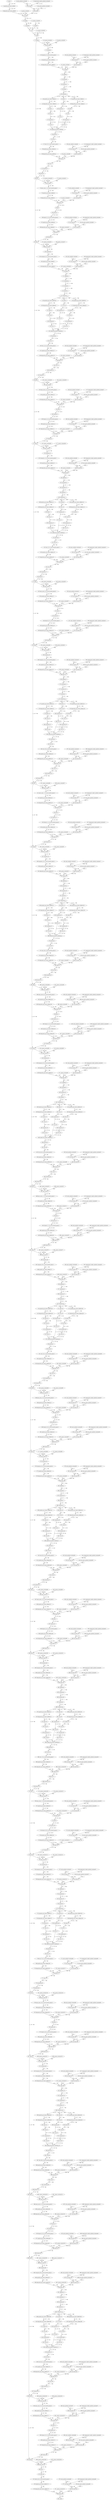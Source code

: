 strict digraph  {
"0 arg0_1" [id=0, type=input];
"1 quantize_per_tensor_default" [id=1, type=quantize_per_tensor];
"2 dequantize_per_tensor_default" [id=2, type=dequantize_per_tensor];
"3 _param_constant1" [id=3, type=get_attr];
"4 scale_updated_constant0" [id=4, type=get_attr];
"5 compressed_weight_updated_constant0" [id=5, type=get_attr];
"6 mul_tensor" [id=6, type=mul];
"7 zero_point_updated_constant0" [id=7, type=get_attr];
"8 sub_tensor" [id=8, type=sub];
"9 conv2d" [id=9, type=conv2d];
"10 reshape" [id=10, type=reshape];
"11 permute" [id=11, type=permute];
"12 _param_constant2" [id=12, type=get_attr];
"13 expand" [id=13, type=expand];
"14 cat" [id=14, type=cat];
"15 _param_constant3" [id=15, type=get_attr];
"16 add" [id=16, type=add];
"17 dropout" [id=17, type=dropout];
"18 _param_constant4" [id=18, type=get_attr];
"19 _param_constant5" [id=19, type=get_attr];
"20 layer_norm" [id=20, type=layer_norm];
"21 transpose" [id=21, type=transpose];
"22 _param_constant7" [id=22, type=get_attr];
"23 transpose_0_0_nncf_smooth_quant_0" [id=23, type=call_module];
"24 quantize_per_tensor_default_1" [id=24, type=quantize_per_tensor];
"25 dequantize_per_tensor_default_1" [id=25, type=dequantize_per_tensor];
"26 scale_updated_constant1" [id=26, type=get_attr];
"27 compressed_weight_updated_constant1" [id=27, type=get_attr];
"28 mul_tensor_1" [id=28, type=mul];
"29 zero_point_updated_constant1" [id=29, type=get_attr];
"30 sub_tensor_1" [id=30, type=sub];
"31 linear" [id=31, type=linear];
"32 unflatten" [id=32, type=unflatten];
"33 unsqueeze" [id=33, type=unsqueeze];
"34 transpose_1" [id=34, type=transpose];
"35 squeeze" [id=35, type=squeeze];
"36 contiguous" [id=36, type=contiguous];
"37 quantize_per_tensor_default_2" [id=37, type=quantize_per_tensor];
"38 dequantize_per_tensor_default_2" [id=38, type=dequantize_per_tensor];
"39 select" [id=39, type=select];
"40 quantize_per_tensor_default_3" [id=40, type=quantize_per_tensor];
"41 dequantize_per_tensor_default_3" [id=41, type=dequantize_per_tensor];
"42 select_1" [id=42, type=select];
"43 select_2" [id=43, type=select];
"44 view" [id=44, type=view];
"45 transpose_2" [id=45, type=transpose];
"46 view_1" [id=46, type=view];
"47 transpose_3" [id=47, type=transpose];
"48 view_2" [id=48, type=view];
"49 transpose_4" [id=49, type=transpose];
"50 view_3" [id=50, type=view];
"51 view_4" [id=51, type=view];
"52 view_5" [id=52, type=view];
"53 scaled_dot_product_attention" [id=53, type=scaled_dot_product_attention];
"54 permute_1" [id=54, type=permute];
"55 view_6" [id=55, type=view];
"56 _param_constant9" [id=56, type=get_attr];
"57 view_6_0_0_nncf_smooth_quant_0" [id=57, type=call_module];
"58 quantize_per_tensor_default_4" [id=58, type=quantize_per_tensor];
"59 dequantize_per_tensor_default_4" [id=59, type=dequantize_per_tensor];
"60 scale_updated_constant2" [id=60, type=get_attr];
"61 compressed_weight_updated_constant2" [id=61, type=get_attr];
"62 mul_tensor_2" [id=62, type=mul];
"63 zero_point_updated_constant2" [id=63, type=get_attr];
"64 sub_tensor_2" [id=64, type=sub];
"65 linear_1" [id=65, type=linear];
"66 view_7" [id=66, type=view];
"67 transpose_5" [id=67, type=transpose];
"68 dropout_1" [id=68, type=dropout];
"69 add_1" [id=69, type=add];
"70 _param_constant10" [id=70, type=get_attr];
"71 _param_constant11" [id=71, type=get_attr];
"72 layer_norm_1" [id=72, type=layer_norm];
"73 _param_constant13" [id=73, type=get_attr];
"74 layer_norm_1_0_0_nncf_smooth_quant_0" [id=74, type=call_module];
"75 quantize_per_tensor_default_5" [id=75, type=quantize_per_tensor];
"76 dequantize_per_tensor_default_5" [id=76, type=dequantize_per_tensor];
"77 scale_updated_constant3" [id=77, type=get_attr];
"78 compressed_weight_updated_constant3" [id=78, type=get_attr];
"79 mul_tensor_3" [id=79, type=mul];
"80 zero_point_updated_constant3" [id=80, type=get_attr];
"81 sub_tensor_3" [id=81, type=sub];
"82 linear_2" [id=82, type=linear];
"83 gelu" [id=83, type=gelu];
"84 dropout_2" [id=84, type=dropout];
"85 _param_constant15" [id=85, type=get_attr];
"86 dropout_2_0_0_nncf_smooth_quant_0" [id=86, type=call_module];
"87 quantize_per_tensor_default_6" [id=87, type=quantize_per_tensor];
"88 dequantize_per_tensor_default_6" [id=88, type=dequantize_per_tensor];
"89 scale_updated_constant4" [id=89, type=get_attr];
"90 compressed_weight_updated_constant4" [id=90, type=get_attr];
"91 mul_tensor_4" [id=91, type=mul];
"92 zero_point_updated_constant4" [id=92, type=get_attr];
"93 sub_tensor_4" [id=93, type=sub];
"94 linear_3" [id=94, type=linear];
"95 dropout_3" [id=95, type=dropout];
"96 add_2" [id=96, type=add];
"97 _param_constant16" [id=97, type=get_attr];
"98 _param_constant17" [id=98, type=get_attr];
"99 layer_norm_2" [id=99, type=layer_norm];
"100 transpose_6" [id=100, type=transpose];
"101 _param_constant19" [id=101, type=get_attr];
"102 transpose_6_0_0_nncf_smooth_quant_0" [id=102, type=call_module];
"103 quantize_per_tensor_default_7" [id=103, type=quantize_per_tensor];
"104 dequantize_per_tensor_default_7" [id=104, type=dequantize_per_tensor];
"105 scale_updated_constant5" [id=105, type=get_attr];
"106 compressed_weight_updated_constant5" [id=106, type=get_attr];
"107 mul_tensor_5" [id=107, type=mul];
"108 zero_point_updated_constant5" [id=108, type=get_attr];
"109 sub_tensor_5" [id=109, type=sub];
"110 linear_4" [id=110, type=linear];
"111 unflatten_1" [id=111, type=unflatten];
"112 unsqueeze_1" [id=112, type=unsqueeze];
"113 transpose_7" [id=113, type=transpose];
"114 squeeze_1" [id=114, type=squeeze];
"115 contiguous_1" [id=115, type=contiguous];
"116 quantize_per_tensor_default_8" [id=116, type=quantize_per_tensor];
"117 dequantize_per_tensor_default_8" [id=117, type=dequantize_per_tensor];
"118 select_3" [id=118, type=select];
"119 quantize_per_tensor_default_9" [id=119, type=quantize_per_tensor];
"120 dequantize_per_tensor_default_9" [id=120, type=dequantize_per_tensor];
"121 select_4" [id=121, type=select];
"122 select_5" [id=122, type=select];
"123 view_8" [id=123, type=view];
"124 transpose_8" [id=124, type=transpose];
"125 view_9" [id=125, type=view];
"126 transpose_9" [id=126, type=transpose];
"127 view_10" [id=127, type=view];
"128 transpose_10" [id=128, type=transpose];
"129 view_11" [id=129, type=view];
"130 view_12" [id=130, type=view];
"131 view_13" [id=131, type=view];
"132 scaled_dot_product_attention_1" [id=132, type=scaled_dot_product_attention];
"133 permute_2" [id=133, type=permute];
"134 view_14" [id=134, type=view];
"135 _param_constant21" [id=135, type=get_attr];
"136 view_14_0_0_nncf_smooth_quant_0" [id=136, type=call_module];
"137 quantize_per_tensor_default_10" [id=137, type=quantize_per_tensor];
"138 dequantize_per_tensor_default_10" [id=138, type=dequantize_per_tensor];
"139 scale_updated_constant6" [id=139, type=get_attr];
"140 compressed_weight_updated_constant6" [id=140, type=get_attr];
"141 mul_tensor_6" [id=141, type=mul];
"142 zero_point_updated_constant6" [id=142, type=get_attr];
"143 sub_tensor_6" [id=143, type=sub];
"144 linear_5" [id=144, type=linear];
"145 view_15" [id=145, type=view];
"146 transpose_11" [id=146, type=transpose];
"147 dropout_4" [id=147, type=dropout];
"148 add_3" [id=148, type=add];
"149 _param_constant22" [id=149, type=get_attr];
"150 _param_constant23" [id=150, type=get_attr];
"151 layer_norm_3" [id=151, type=layer_norm];
"152 _param_constant25" [id=152, type=get_attr];
"153 layer_norm_3_0_0_nncf_smooth_quant_0" [id=153, type=call_module];
"154 quantize_per_tensor_default_11" [id=154, type=quantize_per_tensor];
"155 dequantize_per_tensor_default_11" [id=155, type=dequantize_per_tensor];
"156 scale_updated_constant7" [id=156, type=get_attr];
"157 compressed_weight_updated_constant7" [id=157, type=get_attr];
"158 mul_tensor_7" [id=158, type=mul];
"159 zero_point_updated_constant7" [id=159, type=get_attr];
"160 sub_tensor_7" [id=160, type=sub];
"161 linear_6" [id=161, type=linear];
"162 gelu_1" [id=162, type=gelu];
"163 dropout_5" [id=163, type=dropout];
"164 _param_constant27" [id=164, type=get_attr];
"165 dropout_5_0_0_nncf_smooth_quant_0" [id=165, type=call_module];
"166 quantize_per_tensor_default_12" [id=166, type=quantize_per_tensor];
"167 dequantize_per_tensor_default_12" [id=167, type=dequantize_per_tensor];
"168 scale_updated_constant8" [id=168, type=get_attr];
"169 compressed_weight_updated_constant8" [id=169, type=get_attr];
"170 mul_tensor_8" [id=170, type=mul];
"171 zero_point_updated_constant8" [id=171, type=get_attr];
"172 sub_tensor_8" [id=172, type=sub];
"173 linear_7" [id=173, type=linear];
"174 dropout_6" [id=174, type=dropout];
"175 add_4" [id=175, type=add];
"176 _param_constant28" [id=176, type=get_attr];
"177 _param_constant29" [id=177, type=get_attr];
"178 layer_norm_4" [id=178, type=layer_norm];
"179 transpose_12" [id=179, type=transpose];
"180 _param_constant31" [id=180, type=get_attr];
"181 transpose_12_0_0_nncf_smooth_quant_0" [id=181, type=call_module];
"182 quantize_per_tensor_default_13" [id=182, type=quantize_per_tensor];
"183 dequantize_per_tensor_default_13" [id=183, type=dequantize_per_tensor];
"184 scale_updated_constant9" [id=184, type=get_attr];
"185 compressed_weight_updated_constant9" [id=185, type=get_attr];
"186 mul_tensor_9" [id=186, type=mul];
"187 zero_point_updated_constant9" [id=187, type=get_attr];
"188 sub_tensor_9" [id=188, type=sub];
"189 linear_8" [id=189, type=linear];
"190 unflatten_2" [id=190, type=unflatten];
"191 unsqueeze_2" [id=191, type=unsqueeze];
"192 transpose_13" [id=192, type=transpose];
"193 squeeze_2" [id=193, type=squeeze];
"194 contiguous_2" [id=194, type=contiguous];
"195 quantize_per_tensor_default_14" [id=195, type=quantize_per_tensor];
"196 dequantize_per_tensor_default_14" [id=196, type=dequantize_per_tensor];
"197 select_6" [id=197, type=select];
"198 quantize_per_tensor_default_15" [id=198, type=quantize_per_tensor];
"199 dequantize_per_tensor_default_15" [id=199, type=dequantize_per_tensor];
"200 select_7" [id=200, type=select];
"201 select_8" [id=201, type=select];
"202 view_16" [id=202, type=view];
"203 transpose_14" [id=203, type=transpose];
"204 view_17" [id=204, type=view];
"205 transpose_15" [id=205, type=transpose];
"206 view_18" [id=206, type=view];
"207 transpose_16" [id=207, type=transpose];
"208 view_19" [id=208, type=view];
"209 view_20" [id=209, type=view];
"210 view_21" [id=210, type=view];
"211 scaled_dot_product_attention_2" [id=211, type=scaled_dot_product_attention];
"212 permute_3" [id=212, type=permute];
"213 view_22" [id=213, type=view];
"214 _param_constant33" [id=214, type=get_attr];
"215 view_22_0_0_nncf_smooth_quant_0" [id=215, type=call_module];
"216 quantize_per_tensor_default_16" [id=216, type=quantize_per_tensor];
"217 dequantize_per_tensor_default_16" [id=217, type=dequantize_per_tensor];
"218 scale_updated_constant10" [id=218, type=get_attr];
"219 compressed_weight_updated_constant10" [id=219, type=get_attr];
"220 mul_tensor_10" [id=220, type=mul];
"221 zero_point_updated_constant10" [id=221, type=get_attr];
"222 sub_tensor_10" [id=222, type=sub];
"223 linear_9" [id=223, type=linear];
"224 view_23" [id=224, type=view];
"225 transpose_17" [id=225, type=transpose];
"226 dropout_7" [id=226, type=dropout];
"227 add_5" [id=227, type=add];
"228 _param_constant34" [id=228, type=get_attr];
"229 _param_constant35" [id=229, type=get_attr];
"230 layer_norm_5" [id=230, type=layer_norm];
"231 _param_constant37" [id=231, type=get_attr];
"232 layer_norm_5_0_0_nncf_smooth_quant_0" [id=232, type=call_module];
"233 quantize_per_tensor_default_17" [id=233, type=quantize_per_tensor];
"234 dequantize_per_tensor_default_17" [id=234, type=dequantize_per_tensor];
"235 scale_updated_constant11" [id=235, type=get_attr];
"236 compressed_weight_updated_constant11" [id=236, type=get_attr];
"237 mul_tensor_11" [id=237, type=mul];
"238 zero_point_updated_constant11" [id=238, type=get_attr];
"239 sub_tensor_11" [id=239, type=sub];
"240 linear_10" [id=240, type=linear];
"241 gelu_2" [id=241, type=gelu];
"242 dropout_8" [id=242, type=dropout];
"243 _param_constant39" [id=243, type=get_attr];
"244 dropout_8_0_0_nncf_smooth_quant_0" [id=244, type=call_module];
"245 quantize_per_tensor_default_18" [id=245, type=quantize_per_tensor];
"246 dequantize_per_tensor_default_18" [id=246, type=dequantize_per_tensor];
"247 scale_updated_constant12" [id=247, type=get_attr];
"248 compressed_weight_updated_constant12" [id=248, type=get_attr];
"249 mul_tensor_12" [id=249, type=mul];
"250 zero_point_updated_constant12" [id=250, type=get_attr];
"251 sub_tensor_12" [id=251, type=sub];
"252 linear_11" [id=252, type=linear];
"253 dropout_9" [id=253, type=dropout];
"254 add_6" [id=254, type=add];
"255 _param_constant40" [id=255, type=get_attr];
"256 _param_constant41" [id=256, type=get_attr];
"257 layer_norm_6" [id=257, type=layer_norm];
"258 transpose_18" [id=258, type=transpose];
"259 _param_constant43" [id=259, type=get_attr];
"260 transpose_18_0_0_nncf_smooth_quant_0" [id=260, type=call_module];
"261 quantize_per_tensor_default_19" [id=261, type=quantize_per_tensor];
"262 dequantize_per_tensor_default_19" [id=262, type=dequantize_per_tensor];
"263 scale_updated_constant13" [id=263, type=get_attr];
"264 compressed_weight_updated_constant13" [id=264, type=get_attr];
"265 mul_tensor_13" [id=265, type=mul];
"266 zero_point_updated_constant13" [id=266, type=get_attr];
"267 sub_tensor_13" [id=267, type=sub];
"268 linear_12" [id=268, type=linear];
"269 unflatten_3" [id=269, type=unflatten];
"270 unsqueeze_3" [id=270, type=unsqueeze];
"271 transpose_19" [id=271, type=transpose];
"272 squeeze_3" [id=272, type=squeeze];
"273 contiguous_3" [id=273, type=contiguous];
"274 quantize_per_tensor_default_20" [id=274, type=quantize_per_tensor];
"275 dequantize_per_tensor_default_20" [id=275, type=dequantize_per_tensor];
"276 select_9" [id=276, type=select];
"277 quantize_per_tensor_default_21" [id=277, type=quantize_per_tensor];
"278 dequantize_per_tensor_default_21" [id=278, type=dequantize_per_tensor];
"279 select_10" [id=279, type=select];
"280 select_11" [id=280, type=select];
"281 view_24" [id=281, type=view];
"282 transpose_20" [id=282, type=transpose];
"283 view_25" [id=283, type=view];
"284 transpose_21" [id=284, type=transpose];
"285 view_26" [id=285, type=view];
"286 transpose_22" [id=286, type=transpose];
"287 view_27" [id=287, type=view];
"288 view_28" [id=288, type=view];
"289 view_29" [id=289, type=view];
"290 scaled_dot_product_attention_3" [id=290, type=scaled_dot_product_attention];
"291 permute_4" [id=291, type=permute];
"292 view_30" [id=292, type=view];
"293 _param_constant45" [id=293, type=get_attr];
"294 view_30_0_0_nncf_smooth_quant_0" [id=294, type=call_module];
"295 quantize_per_tensor_default_22" [id=295, type=quantize_per_tensor];
"296 dequantize_per_tensor_default_22" [id=296, type=dequantize_per_tensor];
"297 scale_updated_constant14" [id=297, type=get_attr];
"298 compressed_weight_updated_constant14" [id=298, type=get_attr];
"299 mul_tensor_14" [id=299, type=mul];
"300 zero_point_updated_constant14" [id=300, type=get_attr];
"301 sub_tensor_14" [id=301, type=sub];
"302 linear_13" [id=302, type=linear];
"303 view_31" [id=303, type=view];
"304 transpose_23" [id=304, type=transpose];
"305 dropout_10" [id=305, type=dropout];
"306 add_7" [id=306, type=add];
"307 _param_constant46" [id=307, type=get_attr];
"308 _param_constant47" [id=308, type=get_attr];
"309 layer_norm_7" [id=309, type=layer_norm];
"310 _param_constant49" [id=310, type=get_attr];
"311 layer_norm_7_0_0_nncf_smooth_quant_0" [id=311, type=call_module];
"312 quantize_per_tensor_default_23" [id=312, type=quantize_per_tensor];
"313 dequantize_per_tensor_default_23" [id=313, type=dequantize_per_tensor];
"314 scale_updated_constant15" [id=314, type=get_attr];
"315 compressed_weight_updated_constant15" [id=315, type=get_attr];
"316 mul_tensor_15" [id=316, type=mul];
"317 zero_point_updated_constant15" [id=317, type=get_attr];
"318 sub_tensor_15" [id=318, type=sub];
"319 linear_14" [id=319, type=linear];
"320 gelu_3" [id=320, type=gelu];
"321 dropout_11" [id=321, type=dropout];
"322 _param_constant51" [id=322, type=get_attr];
"323 dropout_11_0_0_nncf_smooth_quant_0" [id=323, type=call_module];
"324 quantize_per_tensor_default_24" [id=324, type=quantize_per_tensor];
"325 dequantize_per_tensor_default_24" [id=325, type=dequantize_per_tensor];
"326 scale_updated_constant16" [id=326, type=get_attr];
"327 compressed_weight_updated_constant16" [id=327, type=get_attr];
"328 mul_tensor_16" [id=328, type=mul];
"329 zero_point_updated_constant16" [id=329, type=get_attr];
"330 sub_tensor_16" [id=330, type=sub];
"331 linear_15" [id=331, type=linear];
"332 dropout_12" [id=332, type=dropout];
"333 add_8" [id=333, type=add];
"334 _param_constant52" [id=334, type=get_attr];
"335 _param_constant53" [id=335, type=get_attr];
"336 layer_norm_8" [id=336, type=layer_norm];
"337 transpose_24" [id=337, type=transpose];
"338 _param_constant55" [id=338, type=get_attr];
"339 transpose_24_0_0_nncf_smooth_quant_0" [id=339, type=call_module];
"340 quantize_per_tensor_default_25" [id=340, type=quantize_per_tensor];
"341 dequantize_per_tensor_default_25" [id=341, type=dequantize_per_tensor];
"342 scale_updated_constant17" [id=342, type=get_attr];
"343 compressed_weight_updated_constant17" [id=343, type=get_attr];
"344 mul_tensor_17" [id=344, type=mul];
"345 zero_point_updated_constant17" [id=345, type=get_attr];
"346 sub_tensor_17" [id=346, type=sub];
"347 linear_16" [id=347, type=linear];
"348 unflatten_4" [id=348, type=unflatten];
"349 unsqueeze_4" [id=349, type=unsqueeze];
"350 transpose_25" [id=350, type=transpose];
"351 squeeze_4" [id=351, type=squeeze];
"352 contiguous_4" [id=352, type=contiguous];
"353 quantize_per_tensor_default_26" [id=353, type=quantize_per_tensor];
"354 dequantize_per_tensor_default_26" [id=354, type=dequantize_per_tensor];
"355 select_12" [id=355, type=select];
"356 quantize_per_tensor_default_27" [id=356, type=quantize_per_tensor];
"357 dequantize_per_tensor_default_27" [id=357, type=dequantize_per_tensor];
"358 select_13" [id=358, type=select];
"359 select_14" [id=359, type=select];
"360 view_32" [id=360, type=view];
"361 transpose_26" [id=361, type=transpose];
"362 view_33" [id=362, type=view];
"363 transpose_27" [id=363, type=transpose];
"364 view_34" [id=364, type=view];
"365 transpose_28" [id=365, type=transpose];
"366 view_35" [id=366, type=view];
"367 view_36" [id=367, type=view];
"368 view_37" [id=368, type=view];
"369 scaled_dot_product_attention_4" [id=369, type=scaled_dot_product_attention];
"370 permute_5" [id=370, type=permute];
"371 view_38" [id=371, type=view];
"372 _param_constant57" [id=372, type=get_attr];
"373 view_38_0_0_nncf_smooth_quant_0" [id=373, type=call_module];
"374 quantize_per_tensor_default_28" [id=374, type=quantize_per_tensor];
"375 dequantize_per_tensor_default_28" [id=375, type=dequantize_per_tensor];
"376 scale_updated_constant18" [id=376, type=get_attr];
"377 compressed_weight_updated_constant18" [id=377, type=get_attr];
"378 mul_tensor_18" [id=378, type=mul];
"379 zero_point_updated_constant18" [id=379, type=get_attr];
"380 sub_tensor_18" [id=380, type=sub];
"381 linear_17" [id=381, type=linear];
"382 view_39" [id=382, type=view];
"383 transpose_29" [id=383, type=transpose];
"384 dropout_13" [id=384, type=dropout];
"385 add_9" [id=385, type=add];
"386 _param_constant58" [id=386, type=get_attr];
"387 _param_constant59" [id=387, type=get_attr];
"388 layer_norm_9" [id=388, type=layer_norm];
"389 _param_constant61" [id=389, type=get_attr];
"390 layer_norm_9_0_0_nncf_smooth_quant_0" [id=390, type=call_module];
"391 quantize_per_tensor_default_29" [id=391, type=quantize_per_tensor];
"392 dequantize_per_tensor_default_29" [id=392, type=dequantize_per_tensor];
"393 scale_updated_constant19" [id=393, type=get_attr];
"394 compressed_weight_updated_constant19" [id=394, type=get_attr];
"395 mul_tensor_19" [id=395, type=mul];
"396 zero_point_updated_constant19" [id=396, type=get_attr];
"397 sub_tensor_19" [id=397, type=sub];
"398 linear_18" [id=398, type=linear];
"399 gelu_4" [id=399, type=gelu];
"400 dropout_14" [id=400, type=dropout];
"401 _param_constant63" [id=401, type=get_attr];
"402 dropout_14_0_0_nncf_smooth_quant_0" [id=402, type=call_module];
"403 quantize_per_tensor_default_30" [id=403, type=quantize_per_tensor];
"404 dequantize_per_tensor_default_30" [id=404, type=dequantize_per_tensor];
"405 scale_updated_constant20" [id=405, type=get_attr];
"406 compressed_weight_updated_constant20" [id=406, type=get_attr];
"407 mul_tensor_20" [id=407, type=mul];
"408 zero_point_updated_constant20" [id=408, type=get_attr];
"409 sub_tensor_20" [id=409, type=sub];
"410 linear_19" [id=410, type=linear];
"411 dropout_15" [id=411, type=dropout];
"412 add_10" [id=412, type=add];
"413 _param_constant64" [id=413, type=get_attr];
"414 _param_constant65" [id=414, type=get_attr];
"415 layer_norm_10" [id=415, type=layer_norm];
"416 transpose_30" [id=416, type=transpose];
"417 _param_constant67" [id=417, type=get_attr];
"418 transpose_30_0_0_nncf_smooth_quant_0" [id=418, type=call_module];
"419 quantize_per_tensor_default_31" [id=419, type=quantize_per_tensor];
"420 dequantize_per_tensor_default_31" [id=420, type=dequantize_per_tensor];
"421 scale_updated_constant21" [id=421, type=get_attr];
"422 compressed_weight_updated_constant21" [id=422, type=get_attr];
"423 mul_tensor_21" [id=423, type=mul];
"424 zero_point_updated_constant21" [id=424, type=get_attr];
"425 sub_tensor_21" [id=425, type=sub];
"426 linear_20" [id=426, type=linear];
"427 unflatten_5" [id=427, type=unflatten];
"428 unsqueeze_5" [id=428, type=unsqueeze];
"429 transpose_31" [id=429, type=transpose];
"430 squeeze_5" [id=430, type=squeeze];
"431 contiguous_5" [id=431, type=contiguous];
"432 quantize_per_tensor_default_32" [id=432, type=quantize_per_tensor];
"433 dequantize_per_tensor_default_32" [id=433, type=dequantize_per_tensor];
"434 select_15" [id=434, type=select];
"435 quantize_per_tensor_default_33" [id=435, type=quantize_per_tensor];
"436 dequantize_per_tensor_default_33" [id=436, type=dequantize_per_tensor];
"437 select_16" [id=437, type=select];
"438 select_17" [id=438, type=select];
"439 view_40" [id=439, type=view];
"440 transpose_32" [id=440, type=transpose];
"441 view_41" [id=441, type=view];
"442 transpose_33" [id=442, type=transpose];
"443 view_42" [id=443, type=view];
"444 transpose_34" [id=444, type=transpose];
"445 view_43" [id=445, type=view];
"446 view_44" [id=446, type=view];
"447 view_45" [id=447, type=view];
"448 scaled_dot_product_attention_5" [id=448, type=scaled_dot_product_attention];
"449 permute_6" [id=449, type=permute];
"450 view_46" [id=450, type=view];
"451 _param_constant69" [id=451, type=get_attr];
"452 view_46_0_0_nncf_smooth_quant_0" [id=452, type=call_module];
"453 quantize_per_tensor_default_34" [id=453, type=quantize_per_tensor];
"454 dequantize_per_tensor_default_34" [id=454, type=dequantize_per_tensor];
"455 scale_updated_constant22" [id=455, type=get_attr];
"456 compressed_weight_updated_constant22" [id=456, type=get_attr];
"457 mul_tensor_22" [id=457, type=mul];
"458 zero_point_updated_constant22" [id=458, type=get_attr];
"459 sub_tensor_22" [id=459, type=sub];
"460 linear_21" [id=460, type=linear];
"461 view_47" [id=461, type=view];
"462 transpose_35" [id=462, type=transpose];
"463 dropout_16" [id=463, type=dropout];
"464 add_11" [id=464, type=add];
"465 _param_constant70" [id=465, type=get_attr];
"466 _param_constant71" [id=466, type=get_attr];
"467 layer_norm_11" [id=467, type=layer_norm];
"468 _param_constant73" [id=468, type=get_attr];
"469 layer_norm_11_0_0_nncf_smooth_quant_0" [id=469, type=call_module];
"470 quantize_per_tensor_default_35" [id=470, type=quantize_per_tensor];
"471 dequantize_per_tensor_default_35" [id=471, type=dequantize_per_tensor];
"472 scale_updated_constant23" [id=472, type=get_attr];
"473 compressed_weight_updated_constant23" [id=473, type=get_attr];
"474 mul_tensor_23" [id=474, type=mul];
"475 zero_point_updated_constant23" [id=475, type=get_attr];
"476 sub_tensor_23" [id=476, type=sub];
"477 linear_22" [id=477, type=linear];
"478 gelu_5" [id=478, type=gelu];
"479 dropout_17" [id=479, type=dropout];
"480 _param_constant75" [id=480, type=get_attr];
"481 dropout_17_0_0_nncf_smooth_quant_0" [id=481, type=call_module];
"482 quantize_per_tensor_default_36" [id=482, type=quantize_per_tensor];
"483 dequantize_per_tensor_default_36" [id=483, type=dequantize_per_tensor];
"484 scale_updated_constant24" [id=484, type=get_attr];
"485 compressed_weight_updated_constant24" [id=485, type=get_attr];
"486 mul_tensor_24" [id=486, type=mul];
"487 zero_point_updated_constant24" [id=487, type=get_attr];
"488 sub_tensor_24" [id=488, type=sub];
"489 linear_23" [id=489, type=linear];
"490 dropout_18" [id=490, type=dropout];
"491 add_12" [id=491, type=add];
"492 _param_constant76" [id=492, type=get_attr];
"493 _param_constant77" [id=493, type=get_attr];
"494 layer_norm_12" [id=494, type=layer_norm];
"495 transpose_36" [id=495, type=transpose];
"496 _param_constant79" [id=496, type=get_attr];
"497 transpose_36_0_0_nncf_smooth_quant_0" [id=497, type=call_module];
"498 quantize_per_tensor_default_37" [id=498, type=quantize_per_tensor];
"499 dequantize_per_tensor_default_37" [id=499, type=dequantize_per_tensor];
"500 scale_updated_constant25" [id=500, type=get_attr];
"501 compressed_weight_updated_constant25" [id=501, type=get_attr];
"502 mul_tensor_25" [id=502, type=mul];
"503 zero_point_updated_constant25" [id=503, type=get_attr];
"504 sub_tensor_25" [id=504, type=sub];
"505 linear_24" [id=505, type=linear];
"506 unflatten_6" [id=506, type=unflatten];
"507 unsqueeze_6" [id=507, type=unsqueeze];
"508 transpose_37" [id=508, type=transpose];
"509 squeeze_6" [id=509, type=squeeze];
"510 contiguous_6" [id=510, type=contiguous];
"511 quantize_per_tensor_default_38" [id=511, type=quantize_per_tensor];
"512 dequantize_per_tensor_default_38" [id=512, type=dequantize_per_tensor];
"513 select_18" [id=513, type=select];
"514 quantize_per_tensor_default_39" [id=514, type=quantize_per_tensor];
"515 dequantize_per_tensor_default_39" [id=515, type=dequantize_per_tensor];
"516 select_19" [id=516, type=select];
"517 select_20" [id=517, type=select];
"518 view_48" [id=518, type=view];
"519 transpose_38" [id=519, type=transpose];
"520 view_49" [id=520, type=view];
"521 transpose_39" [id=521, type=transpose];
"522 view_50" [id=522, type=view];
"523 transpose_40" [id=523, type=transpose];
"524 view_51" [id=524, type=view];
"525 view_52" [id=525, type=view];
"526 view_53" [id=526, type=view];
"527 scaled_dot_product_attention_6" [id=527, type=scaled_dot_product_attention];
"528 permute_7" [id=528, type=permute];
"529 view_54" [id=529, type=view];
"530 _param_constant81" [id=530, type=get_attr];
"531 view_54_0_0_nncf_smooth_quant_0" [id=531, type=call_module];
"532 quantize_per_tensor_default_40" [id=532, type=quantize_per_tensor];
"533 dequantize_per_tensor_default_40" [id=533, type=dequantize_per_tensor];
"534 scale_updated_constant26" [id=534, type=get_attr];
"535 compressed_weight_updated_constant26" [id=535, type=get_attr];
"536 mul_tensor_26" [id=536, type=mul];
"537 zero_point_updated_constant26" [id=537, type=get_attr];
"538 sub_tensor_26" [id=538, type=sub];
"539 linear_25" [id=539, type=linear];
"540 view_55" [id=540, type=view];
"541 transpose_41" [id=541, type=transpose];
"542 dropout_19" [id=542, type=dropout];
"543 add_13" [id=543, type=add];
"544 _param_constant82" [id=544, type=get_attr];
"545 _param_constant83" [id=545, type=get_attr];
"546 layer_norm_13" [id=546, type=layer_norm];
"547 _param_constant85" [id=547, type=get_attr];
"548 layer_norm_13_0_0_nncf_smooth_quant_0" [id=548, type=call_module];
"549 quantize_per_tensor_default_41" [id=549, type=quantize_per_tensor];
"550 dequantize_per_tensor_default_41" [id=550, type=dequantize_per_tensor];
"551 scale_updated_constant27" [id=551, type=get_attr];
"552 compressed_weight_updated_constant27" [id=552, type=get_attr];
"553 mul_tensor_27" [id=553, type=mul];
"554 zero_point_updated_constant27" [id=554, type=get_attr];
"555 sub_tensor_27" [id=555, type=sub];
"556 linear_26" [id=556, type=linear];
"557 gelu_6" [id=557, type=gelu];
"558 dropout_20" [id=558, type=dropout];
"559 _param_constant87" [id=559, type=get_attr];
"560 dropout_20_0_0_nncf_smooth_quant_0" [id=560, type=call_module];
"561 quantize_per_tensor_default_42" [id=561, type=quantize_per_tensor];
"562 dequantize_per_tensor_default_42" [id=562, type=dequantize_per_tensor];
"563 scale_updated_constant28" [id=563, type=get_attr];
"564 compressed_weight_updated_constant28" [id=564, type=get_attr];
"565 mul_tensor_28" [id=565, type=mul];
"566 zero_point_updated_constant28" [id=566, type=get_attr];
"567 sub_tensor_28" [id=567, type=sub];
"568 linear_27" [id=568, type=linear];
"569 dropout_21" [id=569, type=dropout];
"570 add_14" [id=570, type=add];
"571 _param_constant88" [id=571, type=get_attr];
"572 _param_constant89" [id=572, type=get_attr];
"573 layer_norm_14" [id=573, type=layer_norm];
"574 transpose_42" [id=574, type=transpose];
"575 _param_constant91" [id=575, type=get_attr];
"576 transpose_42_0_0_nncf_smooth_quant_0" [id=576, type=call_module];
"577 quantize_per_tensor_default_43" [id=577, type=quantize_per_tensor];
"578 dequantize_per_tensor_default_43" [id=578, type=dequantize_per_tensor];
"579 scale_updated_constant29" [id=579, type=get_attr];
"580 compressed_weight_updated_constant29" [id=580, type=get_attr];
"581 mul_tensor_29" [id=581, type=mul];
"582 zero_point_updated_constant29" [id=582, type=get_attr];
"583 sub_tensor_29" [id=583, type=sub];
"584 linear_28" [id=584, type=linear];
"585 unflatten_7" [id=585, type=unflatten];
"586 unsqueeze_7" [id=586, type=unsqueeze];
"587 transpose_43" [id=587, type=transpose];
"588 squeeze_7" [id=588, type=squeeze];
"589 contiguous_7" [id=589, type=contiguous];
"590 quantize_per_tensor_default_44" [id=590, type=quantize_per_tensor];
"591 dequantize_per_tensor_default_44" [id=591, type=dequantize_per_tensor];
"592 select_21" [id=592, type=select];
"593 quantize_per_tensor_default_45" [id=593, type=quantize_per_tensor];
"594 dequantize_per_tensor_default_45" [id=594, type=dequantize_per_tensor];
"595 select_22" [id=595, type=select];
"596 select_23" [id=596, type=select];
"597 view_56" [id=597, type=view];
"598 transpose_44" [id=598, type=transpose];
"599 view_57" [id=599, type=view];
"600 transpose_45" [id=600, type=transpose];
"601 view_58" [id=601, type=view];
"602 transpose_46" [id=602, type=transpose];
"603 view_59" [id=603, type=view];
"604 view_60" [id=604, type=view];
"605 view_61" [id=605, type=view];
"606 scaled_dot_product_attention_7" [id=606, type=scaled_dot_product_attention];
"607 permute_8" [id=607, type=permute];
"608 view_62" [id=608, type=view];
"609 _param_constant93" [id=609, type=get_attr];
"610 view_62_0_0_nncf_smooth_quant_0" [id=610, type=call_module];
"611 quantize_per_tensor_default_46" [id=611, type=quantize_per_tensor];
"612 dequantize_per_tensor_default_46" [id=612, type=dequantize_per_tensor];
"613 scale_updated_constant30" [id=613, type=get_attr];
"614 compressed_weight_updated_constant30" [id=614, type=get_attr];
"615 mul_tensor_30" [id=615, type=mul];
"616 zero_point_updated_constant30" [id=616, type=get_attr];
"617 sub_tensor_30" [id=617, type=sub];
"618 linear_29" [id=618, type=linear];
"619 view_63" [id=619, type=view];
"620 transpose_47" [id=620, type=transpose];
"621 dropout_22" [id=621, type=dropout];
"622 add_15" [id=622, type=add];
"623 _param_constant94" [id=623, type=get_attr];
"624 _param_constant95" [id=624, type=get_attr];
"625 layer_norm_15" [id=625, type=layer_norm];
"626 _param_constant97" [id=626, type=get_attr];
"627 layer_norm_15_0_0_nncf_smooth_quant_0" [id=627, type=call_module];
"628 quantize_per_tensor_default_47" [id=628, type=quantize_per_tensor];
"629 dequantize_per_tensor_default_47" [id=629, type=dequantize_per_tensor];
"630 scale_updated_constant31" [id=630, type=get_attr];
"631 compressed_weight_updated_constant31" [id=631, type=get_attr];
"632 mul_tensor_31" [id=632, type=mul];
"633 zero_point_updated_constant31" [id=633, type=get_attr];
"634 sub_tensor_31" [id=634, type=sub];
"635 linear_30" [id=635, type=linear];
"636 gelu_7" [id=636, type=gelu];
"637 dropout_23" [id=637, type=dropout];
"638 _param_constant99" [id=638, type=get_attr];
"639 dropout_23_0_0_nncf_smooth_quant_0" [id=639, type=call_module];
"640 quantize_per_tensor_default_48" [id=640, type=quantize_per_tensor];
"641 dequantize_per_tensor_default_48" [id=641, type=dequantize_per_tensor];
"642 scale_updated_constant32" [id=642, type=get_attr];
"643 compressed_weight_updated_constant32" [id=643, type=get_attr];
"644 mul_tensor_32" [id=644, type=mul];
"645 zero_point_updated_constant32" [id=645, type=get_attr];
"646 sub_tensor_32" [id=646, type=sub];
"647 linear_31" [id=647, type=linear];
"648 dropout_24" [id=648, type=dropout];
"649 add_16" [id=649, type=add];
"650 _param_constant100" [id=650, type=get_attr];
"651 _param_constant101" [id=651, type=get_attr];
"652 layer_norm_16" [id=652, type=layer_norm];
"653 transpose_48" [id=653, type=transpose];
"654 _param_constant103" [id=654, type=get_attr];
"655 transpose_48_0_0_nncf_smooth_quant_0" [id=655, type=call_module];
"656 quantize_per_tensor_default_49" [id=656, type=quantize_per_tensor];
"657 dequantize_per_tensor_default_49" [id=657, type=dequantize_per_tensor];
"658 scale_updated_constant33" [id=658, type=get_attr];
"659 compressed_weight_updated_constant33" [id=659, type=get_attr];
"660 mul_tensor_33" [id=660, type=mul];
"661 zero_point_updated_constant33" [id=661, type=get_attr];
"662 sub_tensor_33" [id=662, type=sub];
"663 linear_32" [id=663, type=linear];
"664 unflatten_8" [id=664, type=unflatten];
"665 unsqueeze_8" [id=665, type=unsqueeze];
"666 transpose_49" [id=666, type=transpose];
"667 squeeze_8" [id=667, type=squeeze];
"668 contiguous_8" [id=668, type=contiguous];
"669 quantize_per_tensor_default_50" [id=669, type=quantize_per_tensor];
"670 dequantize_per_tensor_default_50" [id=670, type=dequantize_per_tensor];
"671 select_24" [id=671, type=select];
"672 quantize_per_tensor_default_51" [id=672, type=quantize_per_tensor];
"673 dequantize_per_tensor_default_51" [id=673, type=dequantize_per_tensor];
"674 select_25" [id=674, type=select];
"675 select_26" [id=675, type=select];
"676 view_64" [id=676, type=view];
"677 transpose_50" [id=677, type=transpose];
"678 view_65" [id=678, type=view];
"679 transpose_51" [id=679, type=transpose];
"680 view_66" [id=680, type=view];
"681 transpose_52" [id=681, type=transpose];
"682 view_67" [id=682, type=view];
"683 view_68" [id=683, type=view];
"684 view_69" [id=684, type=view];
"685 scaled_dot_product_attention_8" [id=685, type=scaled_dot_product_attention];
"686 permute_9" [id=686, type=permute];
"687 view_70" [id=687, type=view];
"688 _param_constant105" [id=688, type=get_attr];
"689 view_70_0_0_nncf_smooth_quant_0" [id=689, type=call_module];
"690 quantize_per_tensor_default_52" [id=690, type=quantize_per_tensor];
"691 dequantize_per_tensor_default_52" [id=691, type=dequantize_per_tensor];
"692 scale_updated_constant34" [id=692, type=get_attr];
"693 compressed_weight_updated_constant34" [id=693, type=get_attr];
"694 mul_tensor_34" [id=694, type=mul];
"695 zero_point_updated_constant34" [id=695, type=get_attr];
"696 sub_tensor_34" [id=696, type=sub];
"697 linear_33" [id=697, type=linear];
"698 view_71" [id=698, type=view];
"699 transpose_53" [id=699, type=transpose];
"700 dropout_25" [id=700, type=dropout];
"701 add_17" [id=701, type=add];
"702 _param_constant106" [id=702, type=get_attr];
"703 _param_constant107" [id=703, type=get_attr];
"704 layer_norm_17" [id=704, type=layer_norm];
"705 _param_constant109" [id=705, type=get_attr];
"706 layer_norm_17_0_0_nncf_smooth_quant_0" [id=706, type=call_module];
"707 quantize_per_tensor_default_53" [id=707, type=quantize_per_tensor];
"708 dequantize_per_tensor_default_53" [id=708, type=dequantize_per_tensor];
"709 scale_updated_constant35" [id=709, type=get_attr];
"710 compressed_weight_updated_constant35" [id=710, type=get_attr];
"711 mul_tensor_35" [id=711, type=mul];
"712 zero_point_updated_constant35" [id=712, type=get_attr];
"713 sub_tensor_35" [id=713, type=sub];
"714 linear_34" [id=714, type=linear];
"715 gelu_8" [id=715, type=gelu];
"716 dropout_26" [id=716, type=dropout];
"717 _param_constant111" [id=717, type=get_attr];
"718 dropout_26_0_0_nncf_smooth_quant_0" [id=718, type=call_module];
"719 quantize_per_tensor_default_54" [id=719, type=quantize_per_tensor];
"720 dequantize_per_tensor_default_54" [id=720, type=dequantize_per_tensor];
"721 scale_updated_constant36" [id=721, type=get_attr];
"722 compressed_weight_updated_constant36" [id=722, type=get_attr];
"723 mul_tensor_36" [id=723, type=mul];
"724 zero_point_updated_constant36" [id=724, type=get_attr];
"725 sub_tensor_36" [id=725, type=sub];
"726 linear_35" [id=726, type=linear];
"727 dropout_27" [id=727, type=dropout];
"728 add_18" [id=728, type=add];
"729 _param_constant112" [id=729, type=get_attr];
"730 _param_constant113" [id=730, type=get_attr];
"731 layer_norm_18" [id=731, type=layer_norm];
"732 transpose_54" [id=732, type=transpose];
"733 _param_constant115" [id=733, type=get_attr];
"734 transpose_54_0_0_nncf_smooth_quant_0" [id=734, type=call_module];
"735 quantize_per_tensor_default_55" [id=735, type=quantize_per_tensor];
"736 dequantize_per_tensor_default_55" [id=736, type=dequantize_per_tensor];
"737 scale_updated_constant37" [id=737, type=get_attr];
"738 compressed_weight_updated_constant37" [id=738, type=get_attr];
"739 mul_tensor_37" [id=739, type=mul];
"740 zero_point_updated_constant37" [id=740, type=get_attr];
"741 sub_tensor_37" [id=741, type=sub];
"742 linear_36" [id=742, type=linear];
"743 unflatten_9" [id=743, type=unflatten];
"744 unsqueeze_9" [id=744, type=unsqueeze];
"745 transpose_55" [id=745, type=transpose];
"746 squeeze_9" [id=746, type=squeeze];
"747 contiguous_9" [id=747, type=contiguous];
"748 quantize_per_tensor_default_56" [id=748, type=quantize_per_tensor];
"749 dequantize_per_tensor_default_56" [id=749, type=dequantize_per_tensor];
"750 select_27" [id=750, type=select];
"751 quantize_per_tensor_default_57" [id=751, type=quantize_per_tensor];
"752 dequantize_per_tensor_default_57" [id=752, type=dequantize_per_tensor];
"753 select_28" [id=753, type=select];
"754 select_29" [id=754, type=select];
"755 view_72" [id=755, type=view];
"756 transpose_56" [id=756, type=transpose];
"757 view_73" [id=757, type=view];
"758 transpose_57" [id=758, type=transpose];
"759 view_74" [id=759, type=view];
"760 transpose_58" [id=760, type=transpose];
"761 view_75" [id=761, type=view];
"762 view_76" [id=762, type=view];
"763 view_77" [id=763, type=view];
"764 scaled_dot_product_attention_9" [id=764, type=scaled_dot_product_attention];
"765 permute_10" [id=765, type=permute];
"766 view_78" [id=766, type=view];
"767 _param_constant117" [id=767, type=get_attr];
"768 view_78_0_0_nncf_smooth_quant_0" [id=768, type=call_module];
"769 quantize_per_tensor_default_58" [id=769, type=quantize_per_tensor];
"770 dequantize_per_tensor_default_58" [id=770, type=dequantize_per_tensor];
"771 scale_updated_constant38" [id=771, type=get_attr];
"772 compressed_weight_updated_constant38" [id=772, type=get_attr];
"773 mul_tensor_38" [id=773, type=mul];
"774 zero_point_updated_constant38" [id=774, type=get_attr];
"775 sub_tensor_38" [id=775, type=sub];
"776 linear_37" [id=776, type=linear];
"777 view_79" [id=777, type=view];
"778 transpose_59" [id=778, type=transpose];
"779 dropout_28" [id=779, type=dropout];
"780 add_19" [id=780, type=add];
"781 _param_constant118" [id=781, type=get_attr];
"782 _param_constant119" [id=782, type=get_attr];
"783 layer_norm_19" [id=783, type=layer_norm];
"784 _param_constant121" [id=784, type=get_attr];
"785 layer_norm_19_0_0_nncf_smooth_quant_0" [id=785, type=call_module];
"786 quantize_per_tensor_default_59" [id=786, type=quantize_per_tensor];
"787 dequantize_per_tensor_default_59" [id=787, type=dequantize_per_tensor];
"788 scale_updated_constant39" [id=788, type=get_attr];
"789 compressed_weight_updated_constant39" [id=789, type=get_attr];
"790 mul_tensor_39" [id=790, type=mul];
"791 zero_point_updated_constant39" [id=791, type=get_attr];
"792 sub_tensor_39" [id=792, type=sub];
"793 linear_38" [id=793, type=linear];
"794 gelu_9" [id=794, type=gelu];
"795 dropout_29" [id=795, type=dropout];
"796 _param_constant123" [id=796, type=get_attr];
"797 dropout_29_0_0_nncf_smooth_quant_0" [id=797, type=call_module];
"798 quantize_per_tensor_default_60" [id=798, type=quantize_per_tensor];
"799 dequantize_per_tensor_default_60" [id=799, type=dequantize_per_tensor];
"800 scale_updated_constant40" [id=800, type=get_attr];
"801 compressed_weight_updated_constant40" [id=801, type=get_attr];
"802 mul_tensor_40" [id=802, type=mul];
"803 zero_point_updated_constant40" [id=803, type=get_attr];
"804 sub_tensor_40" [id=804, type=sub];
"805 linear_39" [id=805, type=linear];
"806 dropout_30" [id=806, type=dropout];
"807 add_20" [id=807, type=add];
"808 _param_constant124" [id=808, type=get_attr];
"809 _param_constant125" [id=809, type=get_attr];
"810 layer_norm_20" [id=810, type=layer_norm];
"811 transpose_60" [id=811, type=transpose];
"812 _param_constant127" [id=812, type=get_attr];
"813 transpose_60_0_0_nncf_smooth_quant_0" [id=813, type=call_module];
"814 quantize_per_tensor_default_61" [id=814, type=quantize_per_tensor];
"815 dequantize_per_tensor_default_61" [id=815, type=dequantize_per_tensor];
"816 scale_updated_constant41" [id=816, type=get_attr];
"817 compressed_weight_updated_constant41" [id=817, type=get_attr];
"818 mul_tensor_41" [id=818, type=mul];
"819 zero_point_updated_constant41" [id=819, type=get_attr];
"820 sub_tensor_41" [id=820, type=sub];
"821 linear_40" [id=821, type=linear];
"822 unflatten_10" [id=822, type=unflatten];
"823 unsqueeze_10" [id=823, type=unsqueeze];
"824 transpose_61" [id=824, type=transpose];
"825 squeeze_10" [id=825, type=squeeze];
"826 contiguous_10" [id=826, type=contiguous];
"827 quantize_per_tensor_default_62" [id=827, type=quantize_per_tensor];
"828 dequantize_per_tensor_default_62" [id=828, type=dequantize_per_tensor];
"829 select_30" [id=829, type=select];
"830 quantize_per_tensor_default_63" [id=830, type=quantize_per_tensor];
"831 dequantize_per_tensor_default_63" [id=831, type=dequantize_per_tensor];
"832 select_31" [id=832, type=select];
"833 select_32" [id=833, type=select];
"834 view_80" [id=834, type=view];
"835 transpose_62" [id=835, type=transpose];
"836 view_81" [id=836, type=view];
"837 transpose_63" [id=837, type=transpose];
"838 view_82" [id=838, type=view];
"839 transpose_64" [id=839, type=transpose];
"840 view_83" [id=840, type=view];
"841 view_84" [id=841, type=view];
"842 view_85" [id=842, type=view];
"843 scaled_dot_product_attention_10" [id=843, type=scaled_dot_product_attention];
"844 permute_11" [id=844, type=permute];
"845 view_86" [id=845, type=view];
"846 _param_constant129" [id=846, type=get_attr];
"847 view_86_0_0_nncf_smooth_quant_0" [id=847, type=call_module];
"848 quantize_per_tensor_default_64" [id=848, type=quantize_per_tensor];
"849 dequantize_per_tensor_default_64" [id=849, type=dequantize_per_tensor];
"850 scale_updated_constant42" [id=850, type=get_attr];
"851 compressed_weight_updated_constant42" [id=851, type=get_attr];
"852 mul_tensor_42" [id=852, type=mul];
"853 zero_point_updated_constant42" [id=853, type=get_attr];
"854 sub_tensor_42" [id=854, type=sub];
"855 linear_41" [id=855, type=linear];
"856 view_87" [id=856, type=view];
"857 transpose_65" [id=857, type=transpose];
"858 dropout_31" [id=858, type=dropout];
"859 add_21" [id=859, type=add];
"860 _param_constant130" [id=860, type=get_attr];
"861 _param_constant131" [id=861, type=get_attr];
"862 layer_norm_21" [id=862, type=layer_norm];
"863 _param_constant133" [id=863, type=get_attr];
"864 layer_norm_21_0_0_nncf_smooth_quant_0" [id=864, type=call_module];
"865 quantize_per_tensor_default_65" [id=865, type=quantize_per_tensor];
"866 dequantize_per_tensor_default_65" [id=866, type=dequantize_per_tensor];
"867 scale_updated_constant43" [id=867, type=get_attr];
"868 compressed_weight_updated_constant43" [id=868, type=get_attr];
"869 mul_tensor_43" [id=869, type=mul];
"870 zero_point_updated_constant43" [id=870, type=get_attr];
"871 sub_tensor_43" [id=871, type=sub];
"872 linear_42" [id=872, type=linear];
"873 gelu_10" [id=873, type=gelu];
"874 dropout_32" [id=874, type=dropout];
"875 _param_constant135" [id=875, type=get_attr];
"876 dropout_32_0_0_nncf_smooth_quant_0" [id=876, type=call_module];
"877 quantize_per_tensor_default_66" [id=877, type=quantize_per_tensor];
"878 dequantize_per_tensor_default_66" [id=878, type=dequantize_per_tensor];
"879 scale_updated_constant44" [id=879, type=get_attr];
"880 compressed_weight_updated_constant44" [id=880, type=get_attr];
"881 mul_tensor_44" [id=881, type=mul];
"882 zero_point_updated_constant44" [id=882, type=get_attr];
"883 sub_tensor_44" [id=883, type=sub];
"884 linear_43" [id=884, type=linear];
"885 dropout_33" [id=885, type=dropout];
"886 add_22" [id=886, type=add];
"887 _param_constant136" [id=887, type=get_attr];
"888 _param_constant137" [id=888, type=get_attr];
"889 layer_norm_22" [id=889, type=layer_norm];
"890 transpose_66" [id=890, type=transpose];
"891 _param_constant139" [id=891, type=get_attr];
"892 transpose_66_0_0_nncf_smooth_quant_0" [id=892, type=call_module];
"893 quantize_per_tensor_default_67" [id=893, type=quantize_per_tensor];
"894 dequantize_per_tensor_default_67" [id=894, type=dequantize_per_tensor];
"895 scale_updated_constant45" [id=895, type=get_attr];
"896 compressed_weight_updated_constant45" [id=896, type=get_attr];
"897 mul_tensor_45" [id=897, type=mul];
"898 zero_point_updated_constant45" [id=898, type=get_attr];
"899 sub_tensor_45" [id=899, type=sub];
"900 linear_44" [id=900, type=linear];
"901 unflatten_11" [id=901, type=unflatten];
"902 unsqueeze_11" [id=902, type=unsqueeze];
"903 transpose_67" [id=903, type=transpose];
"904 squeeze_11" [id=904, type=squeeze];
"905 contiguous_11" [id=905, type=contiguous];
"906 quantize_per_tensor_default_68" [id=906, type=quantize_per_tensor];
"907 dequantize_per_tensor_default_68" [id=907, type=dequantize_per_tensor];
"908 select_33" [id=908, type=select];
"909 quantize_per_tensor_default_69" [id=909, type=quantize_per_tensor];
"910 dequantize_per_tensor_default_69" [id=910, type=dequantize_per_tensor];
"911 select_34" [id=911, type=select];
"912 select_35" [id=912, type=select];
"913 view_88" [id=913, type=view];
"914 transpose_68" [id=914, type=transpose];
"915 view_89" [id=915, type=view];
"916 transpose_69" [id=916, type=transpose];
"917 view_90" [id=917, type=view];
"918 transpose_70" [id=918, type=transpose];
"919 view_91" [id=919, type=view];
"920 view_92" [id=920, type=view];
"921 view_93" [id=921, type=view];
"922 scaled_dot_product_attention_11" [id=922, type=scaled_dot_product_attention];
"923 permute_12" [id=923, type=permute];
"924 view_94" [id=924, type=view];
"925 _param_constant141" [id=925, type=get_attr];
"926 view_94_0_0_nncf_smooth_quant_0" [id=926, type=call_module];
"927 quantize_per_tensor_default_70" [id=927, type=quantize_per_tensor];
"928 dequantize_per_tensor_default_70" [id=928, type=dequantize_per_tensor];
"929 scale_updated_constant46" [id=929, type=get_attr];
"930 compressed_weight_updated_constant46" [id=930, type=get_attr];
"931 mul_tensor_46" [id=931, type=mul];
"932 zero_point_updated_constant46" [id=932, type=get_attr];
"933 sub_tensor_46" [id=933, type=sub];
"934 linear_45" [id=934, type=linear];
"935 view_95" [id=935, type=view];
"936 transpose_71" [id=936, type=transpose];
"937 dropout_34" [id=937, type=dropout];
"938 add_23" [id=938, type=add];
"939 _param_constant142" [id=939, type=get_attr];
"940 _param_constant143" [id=940, type=get_attr];
"941 layer_norm_23" [id=941, type=layer_norm];
"942 _param_constant145" [id=942, type=get_attr];
"943 layer_norm_23_0_0_nncf_smooth_quant_0" [id=943, type=call_module];
"944 quantize_per_tensor_default_71" [id=944, type=quantize_per_tensor];
"945 dequantize_per_tensor_default_71" [id=945, type=dequantize_per_tensor];
"946 scale_updated_constant47" [id=946, type=get_attr];
"947 compressed_weight_updated_constant47" [id=947, type=get_attr];
"948 mul_tensor_47" [id=948, type=mul];
"949 zero_point_updated_constant47" [id=949, type=get_attr];
"950 sub_tensor_47" [id=950, type=sub];
"951 linear_46" [id=951, type=linear];
"952 gelu_11" [id=952, type=gelu];
"953 dropout_35" [id=953, type=dropout];
"954 _param_constant147" [id=954, type=get_attr];
"955 dropout_35_0_0_nncf_smooth_quant_0" [id=955, type=call_module];
"956 quantize_per_tensor_default_72" [id=956, type=quantize_per_tensor];
"957 dequantize_per_tensor_default_72" [id=957, type=dequantize_per_tensor];
"958 scale_updated_constant48" [id=958, type=get_attr];
"959 compressed_weight_updated_constant48" [id=959, type=get_attr];
"960 mul_tensor_48" [id=960, type=mul];
"961 zero_point_updated_constant48" [id=961, type=get_attr];
"962 sub_tensor_48" [id=962, type=sub];
"963 linear_47" [id=963, type=linear];
"964 dropout_36" [id=964, type=dropout];
"965 add_24" [id=965, type=add];
"966 _param_constant148" [id=966, type=get_attr];
"967 _param_constant149" [id=967, type=get_attr];
"968 layer_norm_24" [id=968, type=layer_norm];
"969 slice_1" [id=969, type=slice];
"970 select_36" [id=970, type=select];
"971 _param_constant151" [id=971, type=get_attr];
"972 select_36_0_0_nncf_smooth_quant_0" [id=972, type=call_module];
"973 quantize_per_tensor_default_73" [id=973, type=quantize_per_tensor];
"974 dequantize_per_tensor_default_73" [id=974, type=dequantize_per_tensor];
"975 scale_updated_constant49" [id=975, type=get_attr];
"976 compressed_weight_updated_constant49" [id=976, type=get_attr];
"977 mul_tensor_49" [id=977, type=mul];
"978 zero_point_updated_constant49" [id=978, type=get_attr];
"979 sub_tensor_49" [id=979, type=sub];
"980 linear_48" [id=980, type=linear];
"981 output" [id=981, type=output];
"0 arg0_1" -> "1 quantize_per_tensor_default"  [label="(1, 3, 224, 224)", style=solid];
"1 quantize_per_tensor_default" -> "2 dequantize_per_tensor_default"  [label="(1, 3, 224, 224)", style=solid];
"2 dequantize_per_tensor_default" -> "9 conv2d"  [label="(1, 3, 224, 224)", style=solid];
"3 _param_constant1" -> "9 conv2d"  [label="(768,)", style=solid];
"4 scale_updated_constant0" -> "6 mul_tensor"  [label="(768, 1, 1, 1)", style=solid];
"5 compressed_weight_updated_constant0" -> "6 mul_tensor"  [label="(768, 3, 16, 16)", style=solid];
"6 mul_tensor" -> "8 sub_tensor"  [label="(768, 3, 16, 16)", style=solid];
"7 zero_point_updated_constant0" -> "8 sub_tensor"  [label="(768, 1, 1, 1)", style=solid];
"8 sub_tensor" -> "9 conv2d"  [label="(768, 3, 16, 16)", style=solid];
"9 conv2d" -> "10 reshape"  [label="(1, 768, 14, 14)", style=solid];
"10 reshape" -> "11 permute"  [label="(1, 768, 196)", style=solid];
"11 permute" -> "14 cat"  [label="(1, 196, 768)", style=solid];
"12 _param_constant2" -> "13 expand"  [label="(1, 1, 768)", style=solid];
"13 expand" -> "14 cat"  [label="(1, 1, 768)", style=solid];
"14 cat" -> "16 add"  [label="(1, 197, 768)", style=solid];
"15 _param_constant3" -> "16 add"  [label="(1, 197, 768)", style=solid];
"16 add" -> "17 dropout"  [label="(1, 197, 768)", style=solid];
"17 dropout" -> "20 layer_norm"  [label="(1, 197, 768)", style=solid];
"17 dropout" -> "69 add_1"  [label="(1, 197, 768)", style=solid];
"18 _param_constant4" -> "20 layer_norm"  [label="(768,)", style=solid];
"19 _param_constant5" -> "20 layer_norm"  [label="(768,)", style=solid];
"20 layer_norm" -> "21 transpose"  [label="(1, 197, 768)", style=solid];
"21 transpose" -> "23 transpose_0_0_nncf_smooth_quant_0"  [label="(197, 1, 768)", style=solid];
"22 _param_constant7" -> "31 linear"  [label="(2304,)", style=solid];
"23 transpose_0_0_nncf_smooth_quant_0" -> "24 quantize_per_tensor_default_1"  [label="(197, 1, 768)", style=solid];
"24 quantize_per_tensor_default_1" -> "25 dequantize_per_tensor_default_1"  [label="(197, 1, 768)", style=solid];
"25 dequantize_per_tensor_default_1" -> "31 linear"  [label="(197, 1, 768)", style=solid];
"26 scale_updated_constant1" -> "28 mul_tensor_1"  [label="(2304, 1)", style=solid];
"27 compressed_weight_updated_constant1" -> "28 mul_tensor_1"  [label="(2304, 768)", style=solid];
"28 mul_tensor_1" -> "30 sub_tensor_1"  [label="(2304, 768)", style=solid];
"29 zero_point_updated_constant1" -> "30 sub_tensor_1"  [label="(2304, 1)", style=solid];
"30 sub_tensor_1" -> "31 linear"  [label="(2304, 768)", style=solid];
"31 linear" -> "32 unflatten"  [label="(197, 1, 2304)", style=solid];
"32 unflatten" -> "33 unsqueeze"  [label="(197, 1, 3, 768)", style=solid];
"33 unsqueeze" -> "34 transpose_1"  [label="(1, 197, 1, 3, 768)", style=solid];
"34 transpose_1" -> "35 squeeze"  [label="(3, 197, 1, 1, 768)", style=solid];
"35 squeeze" -> "36 contiguous"  [label="(3, 197, 1, 768)", style=solid];
"36 contiguous" -> "37 quantize_per_tensor_default_2"  [label="(3, 197, 1, 768)", style=solid];
"36 contiguous" -> "40 quantize_per_tensor_default_3"  [label="(3, 197, 1, 768)", style=solid];
"36 contiguous" -> "43 select_2"  [label="(3, 197, 1, 768)", style=solid];
"37 quantize_per_tensor_default_2" -> "38 dequantize_per_tensor_default_2"  [label="(3, 197, 1, 768)", style=solid];
"38 dequantize_per_tensor_default_2" -> "39 select"  [label="(3, 197, 1, 768)", style=solid];
"39 select" -> "44 view"  [label="(197, 1, 768)", style=solid];
"40 quantize_per_tensor_default_3" -> "41 dequantize_per_tensor_default_3"  [label="(3, 197, 1, 768)", style=solid];
"41 dequantize_per_tensor_default_3" -> "42 select_1"  [label="(3, 197, 1, 768)", style=solid];
"42 select_1" -> "46 view_1"  [label="(197, 1, 768)", style=solid];
"43 select_2" -> "48 view_2"  [label="(197, 1, 768)", style=solid];
"44 view" -> "45 transpose_2"  [label="(197, 12, 64)", style=solid];
"45 transpose_2" -> "50 view_3"  [label="(12, 197, 64)", style=solid];
"46 view_1" -> "47 transpose_3"  [label="(197, 12, 64)", style=solid];
"47 transpose_3" -> "51 view_4"  [label="(12, 197, 64)", style=solid];
"48 view_2" -> "49 transpose_4"  [label="(197, 12, 64)", style=solid];
"49 transpose_4" -> "52 view_5"  [label="(12, 197, 64)", style=solid];
"50 view_3" -> "53 scaled_dot_product_attention"  [label="(1, 12, 197, 64)", style=solid];
"51 view_4" -> "53 scaled_dot_product_attention"  [label="(1, 12, 197, 64)", style=solid];
"52 view_5" -> "53 scaled_dot_product_attention"  [label="(1, 12, 197, 64)", style=solid];
"53 scaled_dot_product_attention" -> "54 permute_1"  [label="(1, 12, 197, 64)", style=solid];
"54 permute_1" -> "55 view_6"  [label="(197, 1, 12, 64)", style=solid];
"55 view_6" -> "57 view_6_0_0_nncf_smooth_quant_0"  [label="(197, 768)", style=solid];
"56 _param_constant9" -> "65 linear_1"  [label="(768,)", style=solid];
"57 view_6_0_0_nncf_smooth_quant_0" -> "58 quantize_per_tensor_default_4"  [label="(197, 768)", style=solid];
"58 quantize_per_tensor_default_4" -> "59 dequantize_per_tensor_default_4"  [label="(197, 768)", style=solid];
"59 dequantize_per_tensor_default_4" -> "65 linear_1"  [label="(197, 768)", style=solid];
"60 scale_updated_constant2" -> "62 mul_tensor_2"  [label="(768, 1)", style=solid];
"61 compressed_weight_updated_constant2" -> "62 mul_tensor_2"  [label="(768, 768)", style=solid];
"62 mul_tensor_2" -> "64 sub_tensor_2"  [label="(768, 768)", style=solid];
"63 zero_point_updated_constant2" -> "64 sub_tensor_2"  [label="(768, 1)", style=solid];
"64 sub_tensor_2" -> "65 linear_1"  [label="(768, 768)", style=solid];
"65 linear_1" -> "66 view_7"  [label="(197, 768)", style=solid];
"66 view_7" -> "67 transpose_5"  [label="(197, 1, 768)", style=solid];
"67 transpose_5" -> "68 dropout_1"  [label="(1, 197, 768)", style=solid];
"68 dropout_1" -> "69 add_1"  [label="(1, 197, 768)", style=solid];
"69 add_1" -> "72 layer_norm_1"  [label="(1, 197, 768)", style=solid];
"69 add_1" -> "96 add_2"  [label="(1, 197, 768)", style=solid];
"70 _param_constant10" -> "72 layer_norm_1"  [label="(768,)", style=solid];
"71 _param_constant11" -> "72 layer_norm_1"  [label="(768,)", style=solid];
"72 layer_norm_1" -> "74 layer_norm_1_0_0_nncf_smooth_quant_0"  [label="(1, 197, 768)", style=solid];
"73 _param_constant13" -> "82 linear_2"  [label="(3072,)", style=solid];
"74 layer_norm_1_0_0_nncf_smooth_quant_0" -> "75 quantize_per_tensor_default_5"  [label="(1, 197, 768)", style=solid];
"75 quantize_per_tensor_default_5" -> "76 dequantize_per_tensor_default_5"  [label="(1, 197, 768)", style=solid];
"76 dequantize_per_tensor_default_5" -> "82 linear_2"  [label="(1, 197, 768)", style=solid];
"77 scale_updated_constant3" -> "79 mul_tensor_3"  [label="(3072, 1)", style=solid];
"78 compressed_weight_updated_constant3" -> "79 mul_tensor_3"  [label="(3072, 768)", style=solid];
"79 mul_tensor_3" -> "81 sub_tensor_3"  [label="(3072, 768)", style=solid];
"80 zero_point_updated_constant3" -> "81 sub_tensor_3"  [label="(3072, 1)", style=solid];
"81 sub_tensor_3" -> "82 linear_2"  [label="(3072, 768)", style=solid];
"82 linear_2" -> "83 gelu"  [label="(1, 197, 3072)", style=solid];
"83 gelu" -> "84 dropout_2"  [label="(1, 197, 3072)", style=solid];
"84 dropout_2" -> "86 dropout_2_0_0_nncf_smooth_quant_0"  [label="(1, 197, 3072)", style=solid];
"85 _param_constant15" -> "94 linear_3"  [label="(768,)", style=solid];
"86 dropout_2_0_0_nncf_smooth_quant_0" -> "87 quantize_per_tensor_default_6"  [label="(1, 197, 3072)", style=solid];
"87 quantize_per_tensor_default_6" -> "88 dequantize_per_tensor_default_6"  [label="(1, 197, 3072)", style=solid];
"88 dequantize_per_tensor_default_6" -> "94 linear_3"  [label="(1, 197, 3072)", style=solid];
"89 scale_updated_constant4" -> "91 mul_tensor_4"  [label="(768, 1)", style=solid];
"90 compressed_weight_updated_constant4" -> "91 mul_tensor_4"  [label="(768, 3072)", style=solid];
"91 mul_tensor_4" -> "93 sub_tensor_4"  [label="(768, 3072)", style=solid];
"92 zero_point_updated_constant4" -> "93 sub_tensor_4"  [label="(768, 1)", style=solid];
"93 sub_tensor_4" -> "94 linear_3"  [label="(768, 3072)", style=solid];
"94 linear_3" -> "95 dropout_3"  [label="(1, 197, 768)", style=solid];
"95 dropout_3" -> "96 add_2"  [label="(1, 197, 768)", style=solid];
"96 add_2" -> "99 layer_norm_2"  [label="(1, 197, 768)", style=solid];
"96 add_2" -> "148 add_3"  [label="(1, 197, 768)", style=solid];
"97 _param_constant16" -> "99 layer_norm_2"  [label="(768,)", style=solid];
"98 _param_constant17" -> "99 layer_norm_2"  [label="(768,)", style=solid];
"99 layer_norm_2" -> "100 transpose_6"  [label="(1, 197, 768)", style=solid];
"100 transpose_6" -> "102 transpose_6_0_0_nncf_smooth_quant_0"  [label="(197, 1, 768)", style=solid];
"101 _param_constant19" -> "110 linear_4"  [label="(2304,)", style=solid];
"102 transpose_6_0_0_nncf_smooth_quant_0" -> "103 quantize_per_tensor_default_7"  [label="(197, 1, 768)", style=solid];
"103 quantize_per_tensor_default_7" -> "104 dequantize_per_tensor_default_7"  [label="(197, 1, 768)", style=solid];
"104 dequantize_per_tensor_default_7" -> "110 linear_4"  [label="(197, 1, 768)", style=solid];
"105 scale_updated_constant5" -> "107 mul_tensor_5"  [label="(2304, 1)", style=solid];
"106 compressed_weight_updated_constant5" -> "107 mul_tensor_5"  [label="(2304, 768)", style=solid];
"107 mul_tensor_5" -> "109 sub_tensor_5"  [label="(2304, 768)", style=solid];
"108 zero_point_updated_constant5" -> "109 sub_tensor_5"  [label="(2304, 1)", style=solid];
"109 sub_tensor_5" -> "110 linear_4"  [label="(2304, 768)", style=solid];
"110 linear_4" -> "111 unflatten_1"  [label="(197, 1, 2304)", style=solid];
"111 unflatten_1" -> "112 unsqueeze_1"  [label="(197, 1, 3, 768)", style=solid];
"112 unsqueeze_1" -> "113 transpose_7"  [label="(1, 197, 1, 3, 768)", style=solid];
"113 transpose_7" -> "114 squeeze_1"  [label="(3, 197, 1, 1, 768)", style=solid];
"114 squeeze_1" -> "115 contiguous_1"  [label="(3, 197, 1, 768)", style=solid];
"115 contiguous_1" -> "116 quantize_per_tensor_default_8"  [label="(3, 197, 1, 768)", style=solid];
"115 contiguous_1" -> "119 quantize_per_tensor_default_9"  [label="(3, 197, 1, 768)", style=solid];
"115 contiguous_1" -> "122 select_5"  [label="(3, 197, 1, 768)", style=solid];
"116 quantize_per_tensor_default_8" -> "117 dequantize_per_tensor_default_8"  [label="(3, 197, 1, 768)", style=solid];
"117 dequantize_per_tensor_default_8" -> "118 select_3"  [label="(3, 197, 1, 768)", style=solid];
"118 select_3" -> "123 view_8"  [label="(197, 1, 768)", style=solid];
"119 quantize_per_tensor_default_9" -> "120 dequantize_per_tensor_default_9"  [label="(3, 197, 1, 768)", style=solid];
"120 dequantize_per_tensor_default_9" -> "121 select_4"  [label="(3, 197, 1, 768)", style=solid];
"121 select_4" -> "125 view_9"  [label="(197, 1, 768)", style=solid];
"122 select_5" -> "127 view_10"  [label="(197, 1, 768)", style=solid];
"123 view_8" -> "124 transpose_8"  [label="(197, 12, 64)", style=solid];
"124 transpose_8" -> "129 view_11"  [label="(12, 197, 64)", style=solid];
"125 view_9" -> "126 transpose_9"  [label="(197, 12, 64)", style=solid];
"126 transpose_9" -> "130 view_12"  [label="(12, 197, 64)", style=solid];
"127 view_10" -> "128 transpose_10"  [label="(197, 12, 64)", style=solid];
"128 transpose_10" -> "131 view_13"  [label="(12, 197, 64)", style=solid];
"129 view_11" -> "132 scaled_dot_product_attention_1"  [label="(1, 12, 197, 64)", style=solid];
"130 view_12" -> "132 scaled_dot_product_attention_1"  [label="(1, 12, 197, 64)", style=solid];
"131 view_13" -> "132 scaled_dot_product_attention_1"  [label="(1, 12, 197, 64)", style=solid];
"132 scaled_dot_product_attention_1" -> "133 permute_2"  [label="(1, 12, 197, 64)", style=solid];
"133 permute_2" -> "134 view_14"  [label="(197, 1, 12, 64)", style=solid];
"134 view_14" -> "136 view_14_0_0_nncf_smooth_quant_0"  [label="(197, 768)", style=solid];
"135 _param_constant21" -> "144 linear_5"  [label="(768,)", style=solid];
"136 view_14_0_0_nncf_smooth_quant_0" -> "137 quantize_per_tensor_default_10"  [label="(197, 768)", style=solid];
"137 quantize_per_tensor_default_10" -> "138 dequantize_per_tensor_default_10"  [label="(197, 768)", style=solid];
"138 dequantize_per_tensor_default_10" -> "144 linear_5"  [label="(197, 768)", style=solid];
"139 scale_updated_constant6" -> "141 mul_tensor_6"  [label="(768, 1)", style=solid];
"140 compressed_weight_updated_constant6" -> "141 mul_tensor_6"  [label="(768, 768)", style=solid];
"141 mul_tensor_6" -> "143 sub_tensor_6"  [label="(768, 768)", style=solid];
"142 zero_point_updated_constant6" -> "143 sub_tensor_6"  [label="(768, 1)", style=solid];
"143 sub_tensor_6" -> "144 linear_5"  [label="(768, 768)", style=solid];
"144 linear_5" -> "145 view_15"  [label="(197, 768)", style=solid];
"145 view_15" -> "146 transpose_11"  [label="(197, 1, 768)", style=solid];
"146 transpose_11" -> "147 dropout_4"  [label="(1, 197, 768)", style=solid];
"147 dropout_4" -> "148 add_3"  [label="(1, 197, 768)", style=solid];
"148 add_3" -> "151 layer_norm_3"  [label="(1, 197, 768)", style=solid];
"148 add_3" -> "175 add_4"  [label="(1, 197, 768)", style=solid];
"149 _param_constant22" -> "151 layer_norm_3"  [label="(768,)", style=solid];
"150 _param_constant23" -> "151 layer_norm_3"  [label="(768,)", style=solid];
"151 layer_norm_3" -> "153 layer_norm_3_0_0_nncf_smooth_quant_0"  [label="(1, 197, 768)", style=solid];
"152 _param_constant25" -> "161 linear_6"  [label="(3072,)", style=solid];
"153 layer_norm_3_0_0_nncf_smooth_quant_0" -> "154 quantize_per_tensor_default_11"  [label="(1, 197, 768)", style=solid];
"154 quantize_per_tensor_default_11" -> "155 dequantize_per_tensor_default_11"  [label="(1, 197, 768)", style=solid];
"155 dequantize_per_tensor_default_11" -> "161 linear_6"  [label="(1, 197, 768)", style=solid];
"156 scale_updated_constant7" -> "158 mul_tensor_7"  [label="(3072, 1)", style=solid];
"157 compressed_weight_updated_constant7" -> "158 mul_tensor_7"  [label="(3072, 768)", style=solid];
"158 mul_tensor_7" -> "160 sub_tensor_7"  [label="(3072, 768)", style=solid];
"159 zero_point_updated_constant7" -> "160 sub_tensor_7"  [label="(3072, 1)", style=solid];
"160 sub_tensor_7" -> "161 linear_6"  [label="(3072, 768)", style=solid];
"161 linear_6" -> "162 gelu_1"  [label="(1, 197, 3072)", style=solid];
"162 gelu_1" -> "163 dropout_5"  [label="(1, 197, 3072)", style=solid];
"163 dropout_5" -> "165 dropout_5_0_0_nncf_smooth_quant_0"  [label="(1, 197, 3072)", style=solid];
"164 _param_constant27" -> "173 linear_7"  [label="(768,)", style=solid];
"165 dropout_5_0_0_nncf_smooth_quant_0" -> "166 quantize_per_tensor_default_12"  [label="(1, 197, 3072)", style=solid];
"166 quantize_per_tensor_default_12" -> "167 dequantize_per_tensor_default_12"  [label="(1, 197, 3072)", style=solid];
"167 dequantize_per_tensor_default_12" -> "173 linear_7"  [label="(1, 197, 3072)", style=solid];
"168 scale_updated_constant8" -> "170 mul_tensor_8"  [label="(768, 1)", style=solid];
"169 compressed_weight_updated_constant8" -> "170 mul_tensor_8"  [label="(768, 3072)", style=solid];
"170 mul_tensor_8" -> "172 sub_tensor_8"  [label="(768, 3072)", style=solid];
"171 zero_point_updated_constant8" -> "172 sub_tensor_8"  [label="(768, 1)", style=solid];
"172 sub_tensor_8" -> "173 linear_7"  [label="(768, 3072)", style=solid];
"173 linear_7" -> "174 dropout_6"  [label="(1, 197, 768)", style=solid];
"174 dropout_6" -> "175 add_4"  [label="(1, 197, 768)", style=solid];
"175 add_4" -> "178 layer_norm_4"  [label="(1, 197, 768)", style=solid];
"175 add_4" -> "227 add_5"  [label="(1, 197, 768)", style=solid];
"176 _param_constant28" -> "178 layer_norm_4"  [label="(768,)", style=solid];
"177 _param_constant29" -> "178 layer_norm_4"  [label="(768,)", style=solid];
"178 layer_norm_4" -> "179 transpose_12"  [label="(1, 197, 768)", style=solid];
"179 transpose_12" -> "181 transpose_12_0_0_nncf_smooth_quant_0"  [label="(197, 1, 768)", style=solid];
"180 _param_constant31" -> "189 linear_8"  [label="(2304,)", style=solid];
"181 transpose_12_0_0_nncf_smooth_quant_0" -> "182 quantize_per_tensor_default_13"  [label="(197, 1, 768)", style=solid];
"182 quantize_per_tensor_default_13" -> "183 dequantize_per_tensor_default_13"  [label="(197, 1, 768)", style=solid];
"183 dequantize_per_tensor_default_13" -> "189 linear_8"  [label="(197, 1, 768)", style=solid];
"184 scale_updated_constant9" -> "186 mul_tensor_9"  [label="(2304, 1)", style=solid];
"185 compressed_weight_updated_constant9" -> "186 mul_tensor_9"  [label="(2304, 768)", style=solid];
"186 mul_tensor_9" -> "188 sub_tensor_9"  [label="(2304, 768)", style=solid];
"187 zero_point_updated_constant9" -> "188 sub_tensor_9"  [label="(2304, 1)", style=solid];
"188 sub_tensor_9" -> "189 linear_8"  [label="(2304, 768)", style=solid];
"189 linear_8" -> "190 unflatten_2"  [label="(197, 1, 2304)", style=solid];
"190 unflatten_2" -> "191 unsqueeze_2"  [label="(197, 1, 3, 768)", style=solid];
"191 unsqueeze_2" -> "192 transpose_13"  [label="(1, 197, 1, 3, 768)", style=solid];
"192 transpose_13" -> "193 squeeze_2"  [label="(3, 197, 1, 1, 768)", style=solid];
"193 squeeze_2" -> "194 contiguous_2"  [label="(3, 197, 1, 768)", style=solid];
"194 contiguous_2" -> "195 quantize_per_tensor_default_14"  [label="(3, 197, 1, 768)", style=solid];
"194 contiguous_2" -> "198 quantize_per_tensor_default_15"  [label="(3, 197, 1, 768)", style=solid];
"194 contiguous_2" -> "201 select_8"  [label="(3, 197, 1, 768)", style=solid];
"195 quantize_per_tensor_default_14" -> "196 dequantize_per_tensor_default_14"  [label="(3, 197, 1, 768)", style=solid];
"196 dequantize_per_tensor_default_14" -> "197 select_6"  [label="(3, 197, 1, 768)", style=solid];
"197 select_6" -> "202 view_16"  [label="(197, 1, 768)", style=solid];
"198 quantize_per_tensor_default_15" -> "199 dequantize_per_tensor_default_15"  [label="(3, 197, 1, 768)", style=solid];
"199 dequantize_per_tensor_default_15" -> "200 select_7"  [label="(3, 197, 1, 768)", style=solid];
"200 select_7" -> "204 view_17"  [label="(197, 1, 768)", style=solid];
"201 select_8" -> "206 view_18"  [label="(197, 1, 768)", style=solid];
"202 view_16" -> "203 transpose_14"  [label="(197, 12, 64)", style=solid];
"203 transpose_14" -> "208 view_19"  [label="(12, 197, 64)", style=solid];
"204 view_17" -> "205 transpose_15"  [label="(197, 12, 64)", style=solid];
"205 transpose_15" -> "209 view_20"  [label="(12, 197, 64)", style=solid];
"206 view_18" -> "207 transpose_16"  [label="(197, 12, 64)", style=solid];
"207 transpose_16" -> "210 view_21"  [label="(12, 197, 64)", style=solid];
"208 view_19" -> "211 scaled_dot_product_attention_2"  [label="(1, 12, 197, 64)", style=solid];
"209 view_20" -> "211 scaled_dot_product_attention_2"  [label="(1, 12, 197, 64)", style=solid];
"210 view_21" -> "211 scaled_dot_product_attention_2"  [label="(1, 12, 197, 64)", style=solid];
"211 scaled_dot_product_attention_2" -> "212 permute_3"  [label="(1, 12, 197, 64)", style=solid];
"212 permute_3" -> "213 view_22"  [label="(197, 1, 12, 64)", style=solid];
"213 view_22" -> "215 view_22_0_0_nncf_smooth_quant_0"  [label="(197, 768)", style=solid];
"214 _param_constant33" -> "223 linear_9"  [label="(768,)", style=solid];
"215 view_22_0_0_nncf_smooth_quant_0" -> "216 quantize_per_tensor_default_16"  [label="(197, 768)", style=solid];
"216 quantize_per_tensor_default_16" -> "217 dequantize_per_tensor_default_16"  [label="(197, 768)", style=solid];
"217 dequantize_per_tensor_default_16" -> "223 linear_9"  [label="(197, 768)", style=solid];
"218 scale_updated_constant10" -> "220 mul_tensor_10"  [label="(768, 1)", style=solid];
"219 compressed_weight_updated_constant10" -> "220 mul_tensor_10"  [label="(768, 768)", style=solid];
"220 mul_tensor_10" -> "222 sub_tensor_10"  [label="(768, 768)", style=solid];
"221 zero_point_updated_constant10" -> "222 sub_tensor_10"  [label="(768, 1)", style=solid];
"222 sub_tensor_10" -> "223 linear_9"  [label="(768, 768)", style=solid];
"223 linear_9" -> "224 view_23"  [label="(197, 768)", style=solid];
"224 view_23" -> "225 transpose_17"  [label="(197, 1, 768)", style=solid];
"225 transpose_17" -> "226 dropout_7"  [label="(1, 197, 768)", style=solid];
"226 dropout_7" -> "227 add_5"  [label="(1, 197, 768)", style=solid];
"227 add_5" -> "230 layer_norm_5"  [label="(1, 197, 768)", style=solid];
"227 add_5" -> "254 add_6"  [label="(1, 197, 768)", style=solid];
"228 _param_constant34" -> "230 layer_norm_5"  [label="(768,)", style=solid];
"229 _param_constant35" -> "230 layer_norm_5"  [label="(768,)", style=solid];
"230 layer_norm_5" -> "232 layer_norm_5_0_0_nncf_smooth_quant_0"  [label="(1, 197, 768)", style=solid];
"231 _param_constant37" -> "240 linear_10"  [label="(3072,)", style=solid];
"232 layer_norm_5_0_0_nncf_smooth_quant_0" -> "233 quantize_per_tensor_default_17"  [label="(1, 197, 768)", style=solid];
"233 quantize_per_tensor_default_17" -> "234 dequantize_per_tensor_default_17"  [label="(1, 197, 768)", style=solid];
"234 dequantize_per_tensor_default_17" -> "240 linear_10"  [label="(1, 197, 768)", style=solid];
"235 scale_updated_constant11" -> "237 mul_tensor_11"  [label="(3072, 1)", style=solid];
"236 compressed_weight_updated_constant11" -> "237 mul_tensor_11"  [label="(3072, 768)", style=solid];
"237 mul_tensor_11" -> "239 sub_tensor_11"  [label="(3072, 768)", style=solid];
"238 zero_point_updated_constant11" -> "239 sub_tensor_11"  [label="(3072, 1)", style=solid];
"239 sub_tensor_11" -> "240 linear_10"  [label="(3072, 768)", style=solid];
"240 linear_10" -> "241 gelu_2"  [label="(1, 197, 3072)", style=solid];
"241 gelu_2" -> "242 dropout_8"  [label="(1, 197, 3072)", style=solid];
"242 dropout_8" -> "244 dropout_8_0_0_nncf_smooth_quant_0"  [label="(1, 197, 3072)", style=solid];
"243 _param_constant39" -> "252 linear_11"  [label="(768,)", style=solid];
"244 dropout_8_0_0_nncf_smooth_quant_0" -> "245 quantize_per_tensor_default_18"  [label="(1, 197, 3072)", style=solid];
"245 quantize_per_tensor_default_18" -> "246 dequantize_per_tensor_default_18"  [label="(1, 197, 3072)", style=solid];
"246 dequantize_per_tensor_default_18" -> "252 linear_11"  [label="(1, 197, 3072)", style=solid];
"247 scale_updated_constant12" -> "249 mul_tensor_12"  [label="(768, 1)", style=solid];
"248 compressed_weight_updated_constant12" -> "249 mul_tensor_12"  [label="(768, 3072)", style=solid];
"249 mul_tensor_12" -> "251 sub_tensor_12"  [label="(768, 3072)", style=solid];
"250 zero_point_updated_constant12" -> "251 sub_tensor_12"  [label="(768, 1)", style=solid];
"251 sub_tensor_12" -> "252 linear_11"  [label="(768, 3072)", style=solid];
"252 linear_11" -> "253 dropout_9"  [label="(1, 197, 768)", style=solid];
"253 dropout_9" -> "254 add_6"  [label="(1, 197, 768)", style=solid];
"254 add_6" -> "257 layer_norm_6"  [label="(1, 197, 768)", style=solid];
"254 add_6" -> "306 add_7"  [label="(1, 197, 768)", style=solid];
"255 _param_constant40" -> "257 layer_norm_6"  [label="(768,)", style=solid];
"256 _param_constant41" -> "257 layer_norm_6"  [label="(768,)", style=solid];
"257 layer_norm_6" -> "258 transpose_18"  [label="(1, 197, 768)", style=solid];
"258 transpose_18" -> "260 transpose_18_0_0_nncf_smooth_quant_0"  [label="(197, 1, 768)", style=solid];
"259 _param_constant43" -> "268 linear_12"  [label="(2304,)", style=solid];
"260 transpose_18_0_0_nncf_smooth_quant_0" -> "261 quantize_per_tensor_default_19"  [label="(197, 1, 768)", style=solid];
"261 quantize_per_tensor_default_19" -> "262 dequantize_per_tensor_default_19"  [label="(197, 1, 768)", style=solid];
"262 dequantize_per_tensor_default_19" -> "268 linear_12"  [label="(197, 1, 768)", style=solid];
"263 scale_updated_constant13" -> "265 mul_tensor_13"  [label="(2304, 1)", style=solid];
"264 compressed_weight_updated_constant13" -> "265 mul_tensor_13"  [label="(2304, 768)", style=solid];
"265 mul_tensor_13" -> "267 sub_tensor_13"  [label="(2304, 768)", style=solid];
"266 zero_point_updated_constant13" -> "267 sub_tensor_13"  [label="(2304, 1)", style=solid];
"267 sub_tensor_13" -> "268 linear_12"  [label="(2304, 768)", style=solid];
"268 linear_12" -> "269 unflatten_3"  [label="(197, 1, 2304)", style=solid];
"269 unflatten_3" -> "270 unsqueeze_3"  [label="(197, 1, 3, 768)", style=solid];
"270 unsqueeze_3" -> "271 transpose_19"  [label="(1, 197, 1, 3, 768)", style=solid];
"271 transpose_19" -> "272 squeeze_3"  [label="(3, 197, 1, 1, 768)", style=solid];
"272 squeeze_3" -> "273 contiguous_3"  [label="(3, 197, 1, 768)", style=solid];
"273 contiguous_3" -> "274 quantize_per_tensor_default_20"  [label="(3, 197, 1, 768)", style=solid];
"273 contiguous_3" -> "277 quantize_per_tensor_default_21"  [label="(3, 197, 1, 768)", style=solid];
"273 contiguous_3" -> "280 select_11"  [label="(3, 197, 1, 768)", style=solid];
"274 quantize_per_tensor_default_20" -> "275 dequantize_per_tensor_default_20"  [label="(3, 197, 1, 768)", style=solid];
"275 dequantize_per_tensor_default_20" -> "276 select_9"  [label="(3, 197, 1, 768)", style=solid];
"276 select_9" -> "281 view_24"  [label="(197, 1, 768)", style=solid];
"277 quantize_per_tensor_default_21" -> "278 dequantize_per_tensor_default_21"  [label="(3, 197, 1, 768)", style=solid];
"278 dequantize_per_tensor_default_21" -> "279 select_10"  [label="(3, 197, 1, 768)", style=solid];
"279 select_10" -> "283 view_25"  [label="(197, 1, 768)", style=solid];
"280 select_11" -> "285 view_26"  [label="(197, 1, 768)", style=solid];
"281 view_24" -> "282 transpose_20"  [label="(197, 12, 64)", style=solid];
"282 transpose_20" -> "287 view_27"  [label="(12, 197, 64)", style=solid];
"283 view_25" -> "284 transpose_21"  [label="(197, 12, 64)", style=solid];
"284 transpose_21" -> "288 view_28"  [label="(12, 197, 64)", style=solid];
"285 view_26" -> "286 transpose_22"  [label="(197, 12, 64)", style=solid];
"286 transpose_22" -> "289 view_29"  [label="(12, 197, 64)", style=solid];
"287 view_27" -> "290 scaled_dot_product_attention_3"  [label="(1, 12, 197, 64)", style=solid];
"288 view_28" -> "290 scaled_dot_product_attention_3"  [label="(1, 12, 197, 64)", style=solid];
"289 view_29" -> "290 scaled_dot_product_attention_3"  [label="(1, 12, 197, 64)", style=solid];
"290 scaled_dot_product_attention_3" -> "291 permute_4"  [label="(1, 12, 197, 64)", style=solid];
"291 permute_4" -> "292 view_30"  [label="(197, 1, 12, 64)", style=solid];
"292 view_30" -> "294 view_30_0_0_nncf_smooth_quant_0"  [label="(197, 768)", style=solid];
"293 _param_constant45" -> "302 linear_13"  [label="(768,)", style=solid];
"294 view_30_0_0_nncf_smooth_quant_0" -> "295 quantize_per_tensor_default_22"  [label="(197, 768)", style=solid];
"295 quantize_per_tensor_default_22" -> "296 dequantize_per_tensor_default_22"  [label="(197, 768)", style=solid];
"296 dequantize_per_tensor_default_22" -> "302 linear_13"  [label="(197, 768)", style=solid];
"297 scale_updated_constant14" -> "299 mul_tensor_14"  [label="(768, 1)", style=solid];
"298 compressed_weight_updated_constant14" -> "299 mul_tensor_14"  [label="(768, 768)", style=solid];
"299 mul_tensor_14" -> "301 sub_tensor_14"  [label="(768, 768)", style=solid];
"300 zero_point_updated_constant14" -> "301 sub_tensor_14"  [label="(768, 1)", style=solid];
"301 sub_tensor_14" -> "302 linear_13"  [label="(768, 768)", style=solid];
"302 linear_13" -> "303 view_31"  [label="(197, 768)", style=solid];
"303 view_31" -> "304 transpose_23"  [label="(197, 1, 768)", style=solid];
"304 transpose_23" -> "305 dropout_10"  [label="(1, 197, 768)", style=solid];
"305 dropout_10" -> "306 add_7"  [label="(1, 197, 768)", style=solid];
"306 add_7" -> "309 layer_norm_7"  [label="(1, 197, 768)", style=solid];
"306 add_7" -> "333 add_8"  [label="(1, 197, 768)", style=solid];
"307 _param_constant46" -> "309 layer_norm_7"  [label="(768,)", style=solid];
"308 _param_constant47" -> "309 layer_norm_7"  [label="(768,)", style=solid];
"309 layer_norm_7" -> "311 layer_norm_7_0_0_nncf_smooth_quant_0"  [label="(1, 197, 768)", style=solid];
"310 _param_constant49" -> "319 linear_14"  [label="(3072,)", style=solid];
"311 layer_norm_7_0_0_nncf_smooth_quant_0" -> "312 quantize_per_tensor_default_23"  [label="(1, 197, 768)", style=solid];
"312 quantize_per_tensor_default_23" -> "313 dequantize_per_tensor_default_23"  [label="(1, 197, 768)", style=solid];
"313 dequantize_per_tensor_default_23" -> "319 linear_14"  [label="(1, 197, 768)", style=solid];
"314 scale_updated_constant15" -> "316 mul_tensor_15"  [label="(3072, 1)", style=solid];
"315 compressed_weight_updated_constant15" -> "316 mul_tensor_15"  [label="(3072, 768)", style=solid];
"316 mul_tensor_15" -> "318 sub_tensor_15"  [label="(3072, 768)", style=solid];
"317 zero_point_updated_constant15" -> "318 sub_tensor_15"  [label="(3072, 1)", style=solid];
"318 sub_tensor_15" -> "319 linear_14"  [label="(3072, 768)", style=solid];
"319 linear_14" -> "320 gelu_3"  [label="(1, 197, 3072)", style=solid];
"320 gelu_3" -> "321 dropout_11"  [label="(1, 197, 3072)", style=solid];
"321 dropout_11" -> "323 dropout_11_0_0_nncf_smooth_quant_0"  [label="(1, 197, 3072)", style=solid];
"322 _param_constant51" -> "331 linear_15"  [label="(768,)", style=solid];
"323 dropout_11_0_0_nncf_smooth_quant_0" -> "324 quantize_per_tensor_default_24"  [label="(1, 197, 3072)", style=solid];
"324 quantize_per_tensor_default_24" -> "325 dequantize_per_tensor_default_24"  [label="(1, 197, 3072)", style=solid];
"325 dequantize_per_tensor_default_24" -> "331 linear_15"  [label="(1, 197, 3072)", style=solid];
"326 scale_updated_constant16" -> "328 mul_tensor_16"  [label="(768, 1)", style=solid];
"327 compressed_weight_updated_constant16" -> "328 mul_tensor_16"  [label="(768, 3072)", style=solid];
"328 mul_tensor_16" -> "330 sub_tensor_16"  [label="(768, 3072)", style=solid];
"329 zero_point_updated_constant16" -> "330 sub_tensor_16"  [label="(768, 1)", style=solid];
"330 sub_tensor_16" -> "331 linear_15"  [label="(768, 3072)", style=solid];
"331 linear_15" -> "332 dropout_12"  [label="(1, 197, 768)", style=solid];
"332 dropout_12" -> "333 add_8"  [label="(1, 197, 768)", style=solid];
"333 add_8" -> "336 layer_norm_8"  [label="(1, 197, 768)", style=solid];
"333 add_8" -> "385 add_9"  [label="(1, 197, 768)", style=solid];
"334 _param_constant52" -> "336 layer_norm_8"  [label="(768,)", style=solid];
"335 _param_constant53" -> "336 layer_norm_8"  [label="(768,)", style=solid];
"336 layer_norm_8" -> "337 transpose_24"  [label="(1, 197, 768)", style=solid];
"337 transpose_24" -> "339 transpose_24_0_0_nncf_smooth_quant_0"  [label="(197, 1, 768)", style=solid];
"338 _param_constant55" -> "347 linear_16"  [label="(2304,)", style=solid];
"339 transpose_24_0_0_nncf_smooth_quant_0" -> "340 quantize_per_tensor_default_25"  [label="(197, 1, 768)", style=solid];
"340 quantize_per_tensor_default_25" -> "341 dequantize_per_tensor_default_25"  [label="(197, 1, 768)", style=solid];
"341 dequantize_per_tensor_default_25" -> "347 linear_16"  [label="(197, 1, 768)", style=solid];
"342 scale_updated_constant17" -> "344 mul_tensor_17"  [label="(2304, 1)", style=solid];
"343 compressed_weight_updated_constant17" -> "344 mul_tensor_17"  [label="(2304, 768)", style=solid];
"344 mul_tensor_17" -> "346 sub_tensor_17"  [label="(2304, 768)", style=solid];
"345 zero_point_updated_constant17" -> "346 sub_tensor_17"  [label="(2304, 1)", style=solid];
"346 sub_tensor_17" -> "347 linear_16"  [label="(2304, 768)", style=solid];
"347 linear_16" -> "348 unflatten_4"  [label="(197, 1, 2304)", style=solid];
"348 unflatten_4" -> "349 unsqueeze_4"  [label="(197, 1, 3, 768)", style=solid];
"349 unsqueeze_4" -> "350 transpose_25"  [label="(1, 197, 1, 3, 768)", style=solid];
"350 transpose_25" -> "351 squeeze_4"  [label="(3, 197, 1, 1, 768)", style=solid];
"351 squeeze_4" -> "352 contiguous_4"  [label="(3, 197, 1, 768)", style=solid];
"352 contiguous_4" -> "353 quantize_per_tensor_default_26"  [label="(3, 197, 1, 768)", style=solid];
"352 contiguous_4" -> "356 quantize_per_tensor_default_27"  [label="(3, 197, 1, 768)", style=solid];
"352 contiguous_4" -> "359 select_14"  [label="(3, 197, 1, 768)", style=solid];
"353 quantize_per_tensor_default_26" -> "354 dequantize_per_tensor_default_26"  [label="(3, 197, 1, 768)", style=solid];
"354 dequantize_per_tensor_default_26" -> "355 select_12"  [label="(3, 197, 1, 768)", style=solid];
"355 select_12" -> "360 view_32"  [label="(197, 1, 768)", style=solid];
"356 quantize_per_tensor_default_27" -> "357 dequantize_per_tensor_default_27"  [label="(3, 197, 1, 768)", style=solid];
"357 dequantize_per_tensor_default_27" -> "358 select_13"  [label="(3, 197, 1, 768)", style=solid];
"358 select_13" -> "362 view_33"  [label="(197, 1, 768)", style=solid];
"359 select_14" -> "364 view_34"  [label="(197, 1, 768)", style=solid];
"360 view_32" -> "361 transpose_26"  [label="(197, 12, 64)", style=solid];
"361 transpose_26" -> "366 view_35"  [label="(12, 197, 64)", style=solid];
"362 view_33" -> "363 transpose_27"  [label="(197, 12, 64)", style=solid];
"363 transpose_27" -> "367 view_36"  [label="(12, 197, 64)", style=solid];
"364 view_34" -> "365 transpose_28"  [label="(197, 12, 64)", style=solid];
"365 transpose_28" -> "368 view_37"  [label="(12, 197, 64)", style=solid];
"366 view_35" -> "369 scaled_dot_product_attention_4"  [label="(1, 12, 197, 64)", style=solid];
"367 view_36" -> "369 scaled_dot_product_attention_4"  [label="(1, 12, 197, 64)", style=solid];
"368 view_37" -> "369 scaled_dot_product_attention_4"  [label="(1, 12, 197, 64)", style=solid];
"369 scaled_dot_product_attention_4" -> "370 permute_5"  [label="(1, 12, 197, 64)", style=solid];
"370 permute_5" -> "371 view_38"  [label="(197, 1, 12, 64)", style=solid];
"371 view_38" -> "373 view_38_0_0_nncf_smooth_quant_0"  [label="(197, 768)", style=solid];
"372 _param_constant57" -> "381 linear_17"  [label="(768,)", style=solid];
"373 view_38_0_0_nncf_smooth_quant_0" -> "374 quantize_per_tensor_default_28"  [label="(197, 768)", style=solid];
"374 quantize_per_tensor_default_28" -> "375 dequantize_per_tensor_default_28"  [label="(197, 768)", style=solid];
"375 dequantize_per_tensor_default_28" -> "381 linear_17"  [label="(197, 768)", style=solid];
"376 scale_updated_constant18" -> "378 mul_tensor_18"  [label="(768, 1)", style=solid];
"377 compressed_weight_updated_constant18" -> "378 mul_tensor_18"  [label="(768, 768)", style=solid];
"378 mul_tensor_18" -> "380 sub_tensor_18"  [label="(768, 768)", style=solid];
"379 zero_point_updated_constant18" -> "380 sub_tensor_18"  [label="(768, 1)", style=solid];
"380 sub_tensor_18" -> "381 linear_17"  [label="(768, 768)", style=solid];
"381 linear_17" -> "382 view_39"  [label="(197, 768)", style=solid];
"382 view_39" -> "383 transpose_29"  [label="(197, 1, 768)", style=solid];
"383 transpose_29" -> "384 dropout_13"  [label="(1, 197, 768)", style=solid];
"384 dropout_13" -> "385 add_9"  [label="(1, 197, 768)", style=solid];
"385 add_9" -> "388 layer_norm_9"  [label="(1, 197, 768)", style=solid];
"385 add_9" -> "412 add_10"  [label="(1, 197, 768)", style=solid];
"386 _param_constant58" -> "388 layer_norm_9"  [label="(768,)", style=solid];
"387 _param_constant59" -> "388 layer_norm_9"  [label="(768,)", style=solid];
"388 layer_norm_9" -> "390 layer_norm_9_0_0_nncf_smooth_quant_0"  [label="(1, 197, 768)", style=solid];
"389 _param_constant61" -> "398 linear_18"  [label="(3072,)", style=solid];
"390 layer_norm_9_0_0_nncf_smooth_quant_0" -> "391 quantize_per_tensor_default_29"  [label="(1, 197, 768)", style=solid];
"391 quantize_per_tensor_default_29" -> "392 dequantize_per_tensor_default_29"  [label="(1, 197, 768)", style=solid];
"392 dequantize_per_tensor_default_29" -> "398 linear_18"  [label="(1, 197, 768)", style=solid];
"393 scale_updated_constant19" -> "395 mul_tensor_19"  [label="(3072, 1)", style=solid];
"394 compressed_weight_updated_constant19" -> "395 mul_tensor_19"  [label="(3072, 768)", style=solid];
"395 mul_tensor_19" -> "397 sub_tensor_19"  [label="(3072, 768)", style=solid];
"396 zero_point_updated_constant19" -> "397 sub_tensor_19"  [label="(3072, 1)", style=solid];
"397 sub_tensor_19" -> "398 linear_18"  [label="(3072, 768)", style=solid];
"398 linear_18" -> "399 gelu_4"  [label="(1, 197, 3072)", style=solid];
"399 gelu_4" -> "400 dropout_14"  [label="(1, 197, 3072)", style=solid];
"400 dropout_14" -> "402 dropout_14_0_0_nncf_smooth_quant_0"  [label="(1, 197, 3072)", style=solid];
"401 _param_constant63" -> "410 linear_19"  [label="(768,)", style=solid];
"402 dropout_14_0_0_nncf_smooth_quant_0" -> "403 quantize_per_tensor_default_30"  [label="(1, 197, 3072)", style=solid];
"403 quantize_per_tensor_default_30" -> "404 dequantize_per_tensor_default_30"  [label="(1, 197, 3072)", style=solid];
"404 dequantize_per_tensor_default_30" -> "410 linear_19"  [label="(1, 197, 3072)", style=solid];
"405 scale_updated_constant20" -> "407 mul_tensor_20"  [label="(768, 1)", style=solid];
"406 compressed_weight_updated_constant20" -> "407 mul_tensor_20"  [label="(768, 3072)", style=solid];
"407 mul_tensor_20" -> "409 sub_tensor_20"  [label="(768, 3072)", style=solid];
"408 zero_point_updated_constant20" -> "409 sub_tensor_20"  [label="(768, 1)", style=solid];
"409 sub_tensor_20" -> "410 linear_19"  [label="(768, 3072)", style=solid];
"410 linear_19" -> "411 dropout_15"  [label="(1, 197, 768)", style=solid];
"411 dropout_15" -> "412 add_10"  [label="(1, 197, 768)", style=solid];
"412 add_10" -> "415 layer_norm_10"  [label="(1, 197, 768)", style=solid];
"412 add_10" -> "464 add_11"  [label="(1, 197, 768)", style=solid];
"413 _param_constant64" -> "415 layer_norm_10"  [label="(768,)", style=solid];
"414 _param_constant65" -> "415 layer_norm_10"  [label="(768,)", style=solid];
"415 layer_norm_10" -> "416 transpose_30"  [label="(1, 197, 768)", style=solid];
"416 transpose_30" -> "418 transpose_30_0_0_nncf_smooth_quant_0"  [label="(197, 1, 768)", style=solid];
"417 _param_constant67" -> "426 linear_20"  [label="(2304,)", style=solid];
"418 transpose_30_0_0_nncf_smooth_quant_0" -> "419 quantize_per_tensor_default_31"  [label="(197, 1, 768)", style=solid];
"419 quantize_per_tensor_default_31" -> "420 dequantize_per_tensor_default_31"  [label="(197, 1, 768)", style=solid];
"420 dequantize_per_tensor_default_31" -> "426 linear_20"  [label="(197, 1, 768)", style=solid];
"421 scale_updated_constant21" -> "423 mul_tensor_21"  [label="(2304, 1)", style=solid];
"422 compressed_weight_updated_constant21" -> "423 mul_tensor_21"  [label="(2304, 768)", style=solid];
"423 mul_tensor_21" -> "425 sub_tensor_21"  [label="(2304, 768)", style=solid];
"424 zero_point_updated_constant21" -> "425 sub_tensor_21"  [label="(2304, 1)", style=solid];
"425 sub_tensor_21" -> "426 linear_20"  [label="(2304, 768)", style=solid];
"426 linear_20" -> "427 unflatten_5"  [label="(197, 1, 2304)", style=solid];
"427 unflatten_5" -> "428 unsqueeze_5"  [label="(197, 1, 3, 768)", style=solid];
"428 unsqueeze_5" -> "429 transpose_31"  [label="(1, 197, 1, 3, 768)", style=solid];
"429 transpose_31" -> "430 squeeze_5"  [label="(3, 197, 1, 1, 768)", style=solid];
"430 squeeze_5" -> "431 contiguous_5"  [label="(3, 197, 1, 768)", style=solid];
"431 contiguous_5" -> "432 quantize_per_tensor_default_32"  [label="(3, 197, 1, 768)", style=solid];
"431 contiguous_5" -> "435 quantize_per_tensor_default_33"  [label="(3, 197, 1, 768)", style=solid];
"431 contiguous_5" -> "438 select_17"  [label="(3, 197, 1, 768)", style=solid];
"432 quantize_per_tensor_default_32" -> "433 dequantize_per_tensor_default_32"  [label="(3, 197, 1, 768)", style=solid];
"433 dequantize_per_tensor_default_32" -> "434 select_15"  [label="(3, 197, 1, 768)", style=solid];
"434 select_15" -> "439 view_40"  [label="(197, 1, 768)", style=solid];
"435 quantize_per_tensor_default_33" -> "436 dequantize_per_tensor_default_33"  [label="(3, 197, 1, 768)", style=solid];
"436 dequantize_per_tensor_default_33" -> "437 select_16"  [label="(3, 197, 1, 768)", style=solid];
"437 select_16" -> "441 view_41"  [label="(197, 1, 768)", style=solid];
"438 select_17" -> "443 view_42"  [label="(197, 1, 768)", style=solid];
"439 view_40" -> "440 transpose_32"  [label="(197, 12, 64)", style=solid];
"440 transpose_32" -> "445 view_43"  [label="(12, 197, 64)", style=solid];
"441 view_41" -> "442 transpose_33"  [label="(197, 12, 64)", style=solid];
"442 transpose_33" -> "446 view_44"  [label="(12, 197, 64)", style=solid];
"443 view_42" -> "444 transpose_34"  [label="(197, 12, 64)", style=solid];
"444 transpose_34" -> "447 view_45"  [label="(12, 197, 64)", style=solid];
"445 view_43" -> "448 scaled_dot_product_attention_5"  [label="(1, 12, 197, 64)", style=solid];
"446 view_44" -> "448 scaled_dot_product_attention_5"  [label="(1, 12, 197, 64)", style=solid];
"447 view_45" -> "448 scaled_dot_product_attention_5"  [label="(1, 12, 197, 64)", style=solid];
"448 scaled_dot_product_attention_5" -> "449 permute_6"  [label="(1, 12, 197, 64)", style=solid];
"449 permute_6" -> "450 view_46"  [label="(197, 1, 12, 64)", style=solid];
"450 view_46" -> "452 view_46_0_0_nncf_smooth_quant_0"  [label="(197, 768)", style=solid];
"451 _param_constant69" -> "460 linear_21"  [label="(768,)", style=solid];
"452 view_46_0_0_nncf_smooth_quant_0" -> "453 quantize_per_tensor_default_34"  [label="(197, 768)", style=solid];
"453 quantize_per_tensor_default_34" -> "454 dequantize_per_tensor_default_34"  [label="(197, 768)", style=solid];
"454 dequantize_per_tensor_default_34" -> "460 linear_21"  [label="(197, 768)", style=solid];
"455 scale_updated_constant22" -> "457 mul_tensor_22"  [label="(768, 1)", style=solid];
"456 compressed_weight_updated_constant22" -> "457 mul_tensor_22"  [label="(768, 768)", style=solid];
"457 mul_tensor_22" -> "459 sub_tensor_22"  [label="(768, 768)", style=solid];
"458 zero_point_updated_constant22" -> "459 sub_tensor_22"  [label="(768, 1)", style=solid];
"459 sub_tensor_22" -> "460 linear_21"  [label="(768, 768)", style=solid];
"460 linear_21" -> "461 view_47"  [label="(197, 768)", style=solid];
"461 view_47" -> "462 transpose_35"  [label="(197, 1, 768)", style=solid];
"462 transpose_35" -> "463 dropout_16"  [label="(1, 197, 768)", style=solid];
"463 dropout_16" -> "464 add_11"  [label="(1, 197, 768)", style=solid];
"464 add_11" -> "467 layer_norm_11"  [label="(1, 197, 768)", style=solid];
"464 add_11" -> "491 add_12"  [label="(1, 197, 768)", style=solid];
"465 _param_constant70" -> "467 layer_norm_11"  [label="(768,)", style=solid];
"466 _param_constant71" -> "467 layer_norm_11"  [label="(768,)", style=solid];
"467 layer_norm_11" -> "469 layer_norm_11_0_0_nncf_smooth_quant_0"  [label="(1, 197, 768)", style=solid];
"468 _param_constant73" -> "477 linear_22"  [label="(3072,)", style=solid];
"469 layer_norm_11_0_0_nncf_smooth_quant_0" -> "470 quantize_per_tensor_default_35"  [label="(1, 197, 768)", style=solid];
"470 quantize_per_tensor_default_35" -> "471 dequantize_per_tensor_default_35"  [label="(1, 197, 768)", style=solid];
"471 dequantize_per_tensor_default_35" -> "477 linear_22"  [label="(1, 197, 768)", style=solid];
"472 scale_updated_constant23" -> "474 mul_tensor_23"  [label="(3072, 1)", style=solid];
"473 compressed_weight_updated_constant23" -> "474 mul_tensor_23"  [label="(3072, 768)", style=solid];
"474 mul_tensor_23" -> "476 sub_tensor_23"  [label="(3072, 768)", style=solid];
"475 zero_point_updated_constant23" -> "476 sub_tensor_23"  [label="(3072, 1)", style=solid];
"476 sub_tensor_23" -> "477 linear_22"  [label="(3072, 768)", style=solid];
"477 linear_22" -> "478 gelu_5"  [label="(1, 197, 3072)", style=solid];
"478 gelu_5" -> "479 dropout_17"  [label="(1, 197, 3072)", style=solid];
"479 dropout_17" -> "481 dropout_17_0_0_nncf_smooth_quant_0"  [label="(1, 197, 3072)", style=solid];
"480 _param_constant75" -> "489 linear_23"  [label="(768,)", style=solid];
"481 dropout_17_0_0_nncf_smooth_quant_0" -> "482 quantize_per_tensor_default_36"  [label="(1, 197, 3072)", style=solid];
"482 quantize_per_tensor_default_36" -> "483 dequantize_per_tensor_default_36"  [label="(1, 197, 3072)", style=solid];
"483 dequantize_per_tensor_default_36" -> "489 linear_23"  [label="(1, 197, 3072)", style=solid];
"484 scale_updated_constant24" -> "486 mul_tensor_24"  [label="(768, 1)", style=solid];
"485 compressed_weight_updated_constant24" -> "486 mul_tensor_24"  [label="(768, 3072)", style=solid];
"486 mul_tensor_24" -> "488 sub_tensor_24"  [label="(768, 3072)", style=solid];
"487 zero_point_updated_constant24" -> "488 sub_tensor_24"  [label="(768, 1)", style=solid];
"488 sub_tensor_24" -> "489 linear_23"  [label="(768, 3072)", style=solid];
"489 linear_23" -> "490 dropout_18"  [label="(1, 197, 768)", style=solid];
"490 dropout_18" -> "491 add_12"  [label="(1, 197, 768)", style=solid];
"491 add_12" -> "494 layer_norm_12"  [label="(1, 197, 768)", style=solid];
"491 add_12" -> "543 add_13"  [label="(1, 197, 768)", style=solid];
"492 _param_constant76" -> "494 layer_norm_12"  [label="(768,)", style=solid];
"493 _param_constant77" -> "494 layer_norm_12"  [label="(768,)", style=solid];
"494 layer_norm_12" -> "495 transpose_36"  [label="(1, 197, 768)", style=solid];
"495 transpose_36" -> "497 transpose_36_0_0_nncf_smooth_quant_0"  [label="(197, 1, 768)", style=solid];
"496 _param_constant79" -> "505 linear_24"  [label="(2304,)", style=solid];
"497 transpose_36_0_0_nncf_smooth_quant_0" -> "498 quantize_per_tensor_default_37"  [label="(197, 1, 768)", style=solid];
"498 quantize_per_tensor_default_37" -> "499 dequantize_per_tensor_default_37"  [label="(197, 1, 768)", style=solid];
"499 dequantize_per_tensor_default_37" -> "505 linear_24"  [label="(197, 1, 768)", style=solid];
"500 scale_updated_constant25" -> "502 mul_tensor_25"  [label="(2304, 1)", style=solid];
"501 compressed_weight_updated_constant25" -> "502 mul_tensor_25"  [label="(2304, 768)", style=solid];
"502 mul_tensor_25" -> "504 sub_tensor_25"  [label="(2304, 768)", style=solid];
"503 zero_point_updated_constant25" -> "504 sub_tensor_25"  [label="(2304, 1)", style=solid];
"504 sub_tensor_25" -> "505 linear_24"  [label="(2304, 768)", style=solid];
"505 linear_24" -> "506 unflatten_6"  [label="(197, 1, 2304)", style=solid];
"506 unflatten_6" -> "507 unsqueeze_6"  [label="(197, 1, 3, 768)", style=solid];
"507 unsqueeze_6" -> "508 transpose_37"  [label="(1, 197, 1, 3, 768)", style=solid];
"508 transpose_37" -> "509 squeeze_6"  [label="(3, 197, 1, 1, 768)", style=solid];
"509 squeeze_6" -> "510 contiguous_6"  [label="(3, 197, 1, 768)", style=solid];
"510 contiguous_6" -> "511 quantize_per_tensor_default_38"  [label="(3, 197, 1, 768)", style=solid];
"510 contiguous_6" -> "514 quantize_per_tensor_default_39"  [label="(3, 197, 1, 768)", style=solid];
"510 contiguous_6" -> "517 select_20"  [label="(3, 197, 1, 768)", style=solid];
"511 quantize_per_tensor_default_38" -> "512 dequantize_per_tensor_default_38"  [label="(3, 197, 1, 768)", style=solid];
"512 dequantize_per_tensor_default_38" -> "513 select_18"  [label="(3, 197, 1, 768)", style=solid];
"513 select_18" -> "518 view_48"  [label="(197, 1, 768)", style=solid];
"514 quantize_per_tensor_default_39" -> "515 dequantize_per_tensor_default_39"  [label="(3, 197, 1, 768)", style=solid];
"515 dequantize_per_tensor_default_39" -> "516 select_19"  [label="(3, 197, 1, 768)", style=solid];
"516 select_19" -> "520 view_49"  [label="(197, 1, 768)", style=solid];
"517 select_20" -> "522 view_50"  [label="(197, 1, 768)", style=solid];
"518 view_48" -> "519 transpose_38"  [label="(197, 12, 64)", style=solid];
"519 transpose_38" -> "524 view_51"  [label="(12, 197, 64)", style=solid];
"520 view_49" -> "521 transpose_39"  [label="(197, 12, 64)", style=solid];
"521 transpose_39" -> "525 view_52"  [label="(12, 197, 64)", style=solid];
"522 view_50" -> "523 transpose_40"  [label="(197, 12, 64)", style=solid];
"523 transpose_40" -> "526 view_53"  [label="(12, 197, 64)", style=solid];
"524 view_51" -> "527 scaled_dot_product_attention_6"  [label="(1, 12, 197, 64)", style=solid];
"525 view_52" -> "527 scaled_dot_product_attention_6"  [label="(1, 12, 197, 64)", style=solid];
"526 view_53" -> "527 scaled_dot_product_attention_6"  [label="(1, 12, 197, 64)", style=solid];
"527 scaled_dot_product_attention_6" -> "528 permute_7"  [label="(1, 12, 197, 64)", style=solid];
"528 permute_7" -> "529 view_54"  [label="(197, 1, 12, 64)", style=solid];
"529 view_54" -> "531 view_54_0_0_nncf_smooth_quant_0"  [label="(197, 768)", style=solid];
"530 _param_constant81" -> "539 linear_25"  [label="(768,)", style=solid];
"531 view_54_0_0_nncf_smooth_quant_0" -> "532 quantize_per_tensor_default_40"  [label="(197, 768)", style=solid];
"532 quantize_per_tensor_default_40" -> "533 dequantize_per_tensor_default_40"  [label="(197, 768)", style=solid];
"533 dequantize_per_tensor_default_40" -> "539 linear_25"  [label="(197, 768)", style=solid];
"534 scale_updated_constant26" -> "536 mul_tensor_26"  [label="(768, 1)", style=solid];
"535 compressed_weight_updated_constant26" -> "536 mul_tensor_26"  [label="(768, 768)", style=solid];
"536 mul_tensor_26" -> "538 sub_tensor_26"  [label="(768, 768)", style=solid];
"537 zero_point_updated_constant26" -> "538 sub_tensor_26"  [label="(768, 1)", style=solid];
"538 sub_tensor_26" -> "539 linear_25"  [label="(768, 768)", style=solid];
"539 linear_25" -> "540 view_55"  [label="(197, 768)", style=solid];
"540 view_55" -> "541 transpose_41"  [label="(197, 1, 768)", style=solid];
"541 transpose_41" -> "542 dropout_19"  [label="(1, 197, 768)", style=solid];
"542 dropout_19" -> "543 add_13"  [label="(1, 197, 768)", style=solid];
"543 add_13" -> "546 layer_norm_13"  [label="(1, 197, 768)", style=solid];
"543 add_13" -> "570 add_14"  [label="(1, 197, 768)", style=solid];
"544 _param_constant82" -> "546 layer_norm_13"  [label="(768,)", style=solid];
"545 _param_constant83" -> "546 layer_norm_13"  [label="(768,)", style=solid];
"546 layer_norm_13" -> "548 layer_norm_13_0_0_nncf_smooth_quant_0"  [label="(1, 197, 768)", style=solid];
"547 _param_constant85" -> "556 linear_26"  [label="(3072,)", style=solid];
"548 layer_norm_13_0_0_nncf_smooth_quant_0" -> "549 quantize_per_tensor_default_41"  [label="(1, 197, 768)", style=solid];
"549 quantize_per_tensor_default_41" -> "550 dequantize_per_tensor_default_41"  [label="(1, 197, 768)", style=solid];
"550 dequantize_per_tensor_default_41" -> "556 linear_26"  [label="(1, 197, 768)", style=solid];
"551 scale_updated_constant27" -> "553 mul_tensor_27"  [label="(3072, 1)", style=solid];
"552 compressed_weight_updated_constant27" -> "553 mul_tensor_27"  [label="(3072, 768)", style=solid];
"553 mul_tensor_27" -> "555 sub_tensor_27"  [label="(3072, 768)", style=solid];
"554 zero_point_updated_constant27" -> "555 sub_tensor_27"  [label="(3072, 1)", style=solid];
"555 sub_tensor_27" -> "556 linear_26"  [label="(3072, 768)", style=solid];
"556 linear_26" -> "557 gelu_6"  [label="(1, 197, 3072)", style=solid];
"557 gelu_6" -> "558 dropout_20"  [label="(1, 197, 3072)", style=solid];
"558 dropout_20" -> "560 dropout_20_0_0_nncf_smooth_quant_0"  [label="(1, 197, 3072)", style=solid];
"559 _param_constant87" -> "568 linear_27"  [label="(768,)", style=solid];
"560 dropout_20_0_0_nncf_smooth_quant_0" -> "561 quantize_per_tensor_default_42"  [label="(1, 197, 3072)", style=solid];
"561 quantize_per_tensor_default_42" -> "562 dequantize_per_tensor_default_42"  [label="(1, 197, 3072)", style=solid];
"562 dequantize_per_tensor_default_42" -> "568 linear_27"  [label="(1, 197, 3072)", style=solid];
"563 scale_updated_constant28" -> "565 mul_tensor_28"  [label="(768, 1)", style=solid];
"564 compressed_weight_updated_constant28" -> "565 mul_tensor_28"  [label="(768, 3072)", style=solid];
"565 mul_tensor_28" -> "567 sub_tensor_28"  [label="(768, 3072)", style=solid];
"566 zero_point_updated_constant28" -> "567 sub_tensor_28"  [label="(768, 1)", style=solid];
"567 sub_tensor_28" -> "568 linear_27"  [label="(768, 3072)", style=solid];
"568 linear_27" -> "569 dropout_21"  [label="(1, 197, 768)", style=solid];
"569 dropout_21" -> "570 add_14"  [label="(1, 197, 768)", style=solid];
"570 add_14" -> "573 layer_norm_14"  [label="(1, 197, 768)", style=solid];
"570 add_14" -> "622 add_15"  [label="(1, 197, 768)", style=solid];
"571 _param_constant88" -> "573 layer_norm_14"  [label="(768,)", style=solid];
"572 _param_constant89" -> "573 layer_norm_14"  [label="(768,)", style=solid];
"573 layer_norm_14" -> "574 transpose_42"  [label="(1, 197, 768)", style=solid];
"574 transpose_42" -> "576 transpose_42_0_0_nncf_smooth_quant_0"  [label="(197, 1, 768)", style=solid];
"575 _param_constant91" -> "584 linear_28"  [label="(2304,)", style=solid];
"576 transpose_42_0_0_nncf_smooth_quant_0" -> "577 quantize_per_tensor_default_43"  [label="(197, 1, 768)", style=solid];
"577 quantize_per_tensor_default_43" -> "578 dequantize_per_tensor_default_43"  [label="(197, 1, 768)", style=solid];
"578 dequantize_per_tensor_default_43" -> "584 linear_28"  [label="(197, 1, 768)", style=solid];
"579 scale_updated_constant29" -> "581 mul_tensor_29"  [label="(2304, 1)", style=solid];
"580 compressed_weight_updated_constant29" -> "581 mul_tensor_29"  [label="(2304, 768)", style=solid];
"581 mul_tensor_29" -> "583 sub_tensor_29"  [label="(2304, 768)", style=solid];
"582 zero_point_updated_constant29" -> "583 sub_tensor_29"  [label="(2304, 1)", style=solid];
"583 sub_tensor_29" -> "584 linear_28"  [label="(2304, 768)", style=solid];
"584 linear_28" -> "585 unflatten_7"  [label="(197, 1, 2304)", style=solid];
"585 unflatten_7" -> "586 unsqueeze_7"  [label="(197, 1, 3, 768)", style=solid];
"586 unsqueeze_7" -> "587 transpose_43"  [label="(1, 197, 1, 3, 768)", style=solid];
"587 transpose_43" -> "588 squeeze_7"  [label="(3, 197, 1, 1, 768)", style=solid];
"588 squeeze_7" -> "589 contiguous_7"  [label="(3, 197, 1, 768)", style=solid];
"589 contiguous_7" -> "590 quantize_per_tensor_default_44"  [label="(3, 197, 1, 768)", style=solid];
"589 contiguous_7" -> "593 quantize_per_tensor_default_45"  [label="(3, 197, 1, 768)", style=solid];
"589 contiguous_7" -> "596 select_23"  [label="(3, 197, 1, 768)", style=solid];
"590 quantize_per_tensor_default_44" -> "591 dequantize_per_tensor_default_44"  [label="(3, 197, 1, 768)", style=solid];
"591 dequantize_per_tensor_default_44" -> "592 select_21"  [label="(3, 197, 1, 768)", style=solid];
"592 select_21" -> "597 view_56"  [label="(197, 1, 768)", style=solid];
"593 quantize_per_tensor_default_45" -> "594 dequantize_per_tensor_default_45"  [label="(3, 197, 1, 768)", style=solid];
"594 dequantize_per_tensor_default_45" -> "595 select_22"  [label="(3, 197, 1, 768)", style=solid];
"595 select_22" -> "599 view_57"  [label="(197, 1, 768)", style=solid];
"596 select_23" -> "601 view_58"  [label="(197, 1, 768)", style=solid];
"597 view_56" -> "598 transpose_44"  [label="(197, 12, 64)", style=solid];
"598 transpose_44" -> "603 view_59"  [label="(12, 197, 64)", style=solid];
"599 view_57" -> "600 transpose_45"  [label="(197, 12, 64)", style=solid];
"600 transpose_45" -> "604 view_60"  [label="(12, 197, 64)", style=solid];
"601 view_58" -> "602 transpose_46"  [label="(197, 12, 64)", style=solid];
"602 transpose_46" -> "605 view_61"  [label="(12, 197, 64)", style=solid];
"603 view_59" -> "606 scaled_dot_product_attention_7"  [label="(1, 12, 197, 64)", style=solid];
"604 view_60" -> "606 scaled_dot_product_attention_7"  [label="(1, 12, 197, 64)", style=solid];
"605 view_61" -> "606 scaled_dot_product_attention_7"  [label="(1, 12, 197, 64)", style=solid];
"606 scaled_dot_product_attention_7" -> "607 permute_8"  [label="(1, 12, 197, 64)", style=solid];
"607 permute_8" -> "608 view_62"  [label="(197, 1, 12, 64)", style=solid];
"608 view_62" -> "610 view_62_0_0_nncf_smooth_quant_0"  [label="(197, 768)", style=solid];
"609 _param_constant93" -> "618 linear_29"  [label="(768,)", style=solid];
"610 view_62_0_0_nncf_smooth_quant_0" -> "611 quantize_per_tensor_default_46"  [label="(197, 768)", style=solid];
"611 quantize_per_tensor_default_46" -> "612 dequantize_per_tensor_default_46"  [label="(197, 768)", style=solid];
"612 dequantize_per_tensor_default_46" -> "618 linear_29"  [label="(197, 768)", style=solid];
"613 scale_updated_constant30" -> "615 mul_tensor_30"  [label="(768, 1)", style=solid];
"614 compressed_weight_updated_constant30" -> "615 mul_tensor_30"  [label="(768, 768)", style=solid];
"615 mul_tensor_30" -> "617 sub_tensor_30"  [label="(768, 768)", style=solid];
"616 zero_point_updated_constant30" -> "617 sub_tensor_30"  [label="(768, 1)", style=solid];
"617 sub_tensor_30" -> "618 linear_29"  [label="(768, 768)", style=solid];
"618 linear_29" -> "619 view_63"  [label="(197, 768)", style=solid];
"619 view_63" -> "620 transpose_47"  [label="(197, 1, 768)", style=solid];
"620 transpose_47" -> "621 dropout_22"  [label="(1, 197, 768)", style=solid];
"621 dropout_22" -> "622 add_15"  [label="(1, 197, 768)", style=solid];
"622 add_15" -> "625 layer_norm_15"  [label="(1, 197, 768)", style=solid];
"622 add_15" -> "649 add_16"  [label="(1, 197, 768)", style=solid];
"623 _param_constant94" -> "625 layer_norm_15"  [label="(768,)", style=solid];
"624 _param_constant95" -> "625 layer_norm_15"  [label="(768,)", style=solid];
"625 layer_norm_15" -> "627 layer_norm_15_0_0_nncf_smooth_quant_0"  [label="(1, 197, 768)", style=solid];
"626 _param_constant97" -> "635 linear_30"  [label="(3072,)", style=solid];
"627 layer_norm_15_0_0_nncf_smooth_quant_0" -> "628 quantize_per_tensor_default_47"  [label="(1, 197, 768)", style=solid];
"628 quantize_per_tensor_default_47" -> "629 dequantize_per_tensor_default_47"  [label="(1, 197, 768)", style=solid];
"629 dequantize_per_tensor_default_47" -> "635 linear_30"  [label="(1, 197, 768)", style=solid];
"630 scale_updated_constant31" -> "632 mul_tensor_31"  [label="(3072, 1)", style=solid];
"631 compressed_weight_updated_constant31" -> "632 mul_tensor_31"  [label="(3072, 768)", style=solid];
"632 mul_tensor_31" -> "634 sub_tensor_31"  [label="(3072, 768)", style=solid];
"633 zero_point_updated_constant31" -> "634 sub_tensor_31"  [label="(3072, 1)", style=solid];
"634 sub_tensor_31" -> "635 linear_30"  [label="(3072, 768)", style=solid];
"635 linear_30" -> "636 gelu_7"  [label="(1, 197, 3072)", style=solid];
"636 gelu_7" -> "637 dropout_23"  [label="(1, 197, 3072)", style=solid];
"637 dropout_23" -> "639 dropout_23_0_0_nncf_smooth_quant_0"  [label="(1, 197, 3072)", style=solid];
"638 _param_constant99" -> "647 linear_31"  [label="(768,)", style=solid];
"639 dropout_23_0_0_nncf_smooth_quant_0" -> "640 quantize_per_tensor_default_48"  [label="(1, 197, 3072)", style=solid];
"640 quantize_per_tensor_default_48" -> "641 dequantize_per_tensor_default_48"  [label="(1, 197, 3072)", style=solid];
"641 dequantize_per_tensor_default_48" -> "647 linear_31"  [label="(1, 197, 3072)", style=solid];
"642 scale_updated_constant32" -> "644 mul_tensor_32"  [label="(768, 1)", style=solid];
"643 compressed_weight_updated_constant32" -> "644 mul_tensor_32"  [label="(768, 3072)", style=solid];
"644 mul_tensor_32" -> "646 sub_tensor_32"  [label="(768, 3072)", style=solid];
"645 zero_point_updated_constant32" -> "646 sub_tensor_32"  [label="(768, 1)", style=solid];
"646 sub_tensor_32" -> "647 linear_31"  [label="(768, 3072)", style=solid];
"647 linear_31" -> "648 dropout_24"  [label="(1, 197, 768)", style=solid];
"648 dropout_24" -> "649 add_16"  [label="(1, 197, 768)", style=solid];
"649 add_16" -> "652 layer_norm_16"  [label="(1, 197, 768)", style=solid];
"649 add_16" -> "701 add_17"  [label="(1, 197, 768)", style=solid];
"650 _param_constant100" -> "652 layer_norm_16"  [label="(768,)", style=solid];
"651 _param_constant101" -> "652 layer_norm_16"  [label="(768,)", style=solid];
"652 layer_norm_16" -> "653 transpose_48"  [label="(1, 197, 768)", style=solid];
"653 transpose_48" -> "655 transpose_48_0_0_nncf_smooth_quant_0"  [label="(197, 1, 768)", style=solid];
"654 _param_constant103" -> "663 linear_32"  [label="(2304,)", style=solid];
"655 transpose_48_0_0_nncf_smooth_quant_0" -> "656 quantize_per_tensor_default_49"  [label="(197, 1, 768)", style=solid];
"656 quantize_per_tensor_default_49" -> "657 dequantize_per_tensor_default_49"  [label="(197, 1, 768)", style=solid];
"657 dequantize_per_tensor_default_49" -> "663 linear_32"  [label="(197, 1, 768)", style=solid];
"658 scale_updated_constant33" -> "660 mul_tensor_33"  [label="(2304, 1)", style=solid];
"659 compressed_weight_updated_constant33" -> "660 mul_tensor_33"  [label="(2304, 768)", style=solid];
"660 mul_tensor_33" -> "662 sub_tensor_33"  [label="(2304, 768)", style=solid];
"661 zero_point_updated_constant33" -> "662 sub_tensor_33"  [label="(2304, 1)", style=solid];
"662 sub_tensor_33" -> "663 linear_32"  [label="(2304, 768)", style=solid];
"663 linear_32" -> "664 unflatten_8"  [label="(197, 1, 2304)", style=solid];
"664 unflatten_8" -> "665 unsqueeze_8"  [label="(197, 1, 3, 768)", style=solid];
"665 unsqueeze_8" -> "666 transpose_49"  [label="(1, 197, 1, 3, 768)", style=solid];
"666 transpose_49" -> "667 squeeze_8"  [label="(3, 197, 1, 1, 768)", style=solid];
"667 squeeze_8" -> "668 contiguous_8"  [label="(3, 197, 1, 768)", style=solid];
"668 contiguous_8" -> "669 quantize_per_tensor_default_50"  [label="(3, 197, 1, 768)", style=solid];
"668 contiguous_8" -> "672 quantize_per_tensor_default_51"  [label="(3, 197, 1, 768)", style=solid];
"668 contiguous_8" -> "675 select_26"  [label="(3, 197, 1, 768)", style=solid];
"669 quantize_per_tensor_default_50" -> "670 dequantize_per_tensor_default_50"  [label="(3, 197, 1, 768)", style=solid];
"670 dequantize_per_tensor_default_50" -> "671 select_24"  [label="(3, 197, 1, 768)", style=solid];
"671 select_24" -> "676 view_64"  [label="(197, 1, 768)", style=solid];
"672 quantize_per_tensor_default_51" -> "673 dequantize_per_tensor_default_51"  [label="(3, 197, 1, 768)", style=solid];
"673 dequantize_per_tensor_default_51" -> "674 select_25"  [label="(3, 197, 1, 768)", style=solid];
"674 select_25" -> "678 view_65"  [label="(197, 1, 768)", style=solid];
"675 select_26" -> "680 view_66"  [label="(197, 1, 768)", style=solid];
"676 view_64" -> "677 transpose_50"  [label="(197, 12, 64)", style=solid];
"677 transpose_50" -> "682 view_67"  [label="(12, 197, 64)", style=solid];
"678 view_65" -> "679 transpose_51"  [label="(197, 12, 64)", style=solid];
"679 transpose_51" -> "683 view_68"  [label="(12, 197, 64)", style=solid];
"680 view_66" -> "681 transpose_52"  [label="(197, 12, 64)", style=solid];
"681 transpose_52" -> "684 view_69"  [label="(12, 197, 64)", style=solid];
"682 view_67" -> "685 scaled_dot_product_attention_8"  [label="(1, 12, 197, 64)", style=solid];
"683 view_68" -> "685 scaled_dot_product_attention_8"  [label="(1, 12, 197, 64)", style=solid];
"684 view_69" -> "685 scaled_dot_product_attention_8"  [label="(1, 12, 197, 64)", style=solid];
"685 scaled_dot_product_attention_8" -> "686 permute_9"  [label="(1, 12, 197, 64)", style=solid];
"686 permute_9" -> "687 view_70"  [label="(197, 1, 12, 64)", style=solid];
"687 view_70" -> "689 view_70_0_0_nncf_smooth_quant_0"  [label="(197, 768)", style=solid];
"688 _param_constant105" -> "697 linear_33"  [label="(768,)", style=solid];
"689 view_70_0_0_nncf_smooth_quant_0" -> "690 quantize_per_tensor_default_52"  [label="(197, 768)", style=solid];
"690 quantize_per_tensor_default_52" -> "691 dequantize_per_tensor_default_52"  [label="(197, 768)", style=solid];
"691 dequantize_per_tensor_default_52" -> "697 linear_33"  [label="(197, 768)", style=solid];
"692 scale_updated_constant34" -> "694 mul_tensor_34"  [label="(768, 1)", style=solid];
"693 compressed_weight_updated_constant34" -> "694 mul_tensor_34"  [label="(768, 768)", style=solid];
"694 mul_tensor_34" -> "696 sub_tensor_34"  [label="(768, 768)", style=solid];
"695 zero_point_updated_constant34" -> "696 sub_tensor_34"  [label="(768, 1)", style=solid];
"696 sub_tensor_34" -> "697 linear_33"  [label="(768, 768)", style=solid];
"697 linear_33" -> "698 view_71"  [label="(197, 768)", style=solid];
"698 view_71" -> "699 transpose_53"  [label="(197, 1, 768)", style=solid];
"699 transpose_53" -> "700 dropout_25"  [label="(1, 197, 768)", style=solid];
"700 dropout_25" -> "701 add_17"  [label="(1, 197, 768)", style=solid];
"701 add_17" -> "704 layer_norm_17"  [label="(1, 197, 768)", style=solid];
"701 add_17" -> "728 add_18"  [label="(1, 197, 768)", style=solid];
"702 _param_constant106" -> "704 layer_norm_17"  [label="(768,)", style=solid];
"703 _param_constant107" -> "704 layer_norm_17"  [label="(768,)", style=solid];
"704 layer_norm_17" -> "706 layer_norm_17_0_0_nncf_smooth_quant_0"  [label="(1, 197, 768)", style=solid];
"705 _param_constant109" -> "714 linear_34"  [label="(3072,)", style=solid];
"706 layer_norm_17_0_0_nncf_smooth_quant_0" -> "707 quantize_per_tensor_default_53"  [label="(1, 197, 768)", style=solid];
"707 quantize_per_tensor_default_53" -> "708 dequantize_per_tensor_default_53"  [label="(1, 197, 768)", style=solid];
"708 dequantize_per_tensor_default_53" -> "714 linear_34"  [label="(1, 197, 768)", style=solid];
"709 scale_updated_constant35" -> "711 mul_tensor_35"  [label="(3072, 1)", style=solid];
"710 compressed_weight_updated_constant35" -> "711 mul_tensor_35"  [label="(3072, 768)", style=solid];
"711 mul_tensor_35" -> "713 sub_tensor_35"  [label="(3072, 768)", style=solid];
"712 zero_point_updated_constant35" -> "713 sub_tensor_35"  [label="(3072, 1)", style=solid];
"713 sub_tensor_35" -> "714 linear_34"  [label="(3072, 768)", style=solid];
"714 linear_34" -> "715 gelu_8"  [label="(1, 197, 3072)", style=solid];
"715 gelu_8" -> "716 dropout_26"  [label="(1, 197, 3072)", style=solid];
"716 dropout_26" -> "718 dropout_26_0_0_nncf_smooth_quant_0"  [label="(1, 197, 3072)", style=solid];
"717 _param_constant111" -> "726 linear_35"  [label="(768,)", style=solid];
"718 dropout_26_0_0_nncf_smooth_quant_0" -> "719 quantize_per_tensor_default_54"  [label="(1, 197, 3072)", style=solid];
"719 quantize_per_tensor_default_54" -> "720 dequantize_per_tensor_default_54"  [label="(1, 197, 3072)", style=solid];
"720 dequantize_per_tensor_default_54" -> "726 linear_35"  [label="(1, 197, 3072)", style=solid];
"721 scale_updated_constant36" -> "723 mul_tensor_36"  [label="(768, 1)", style=solid];
"722 compressed_weight_updated_constant36" -> "723 mul_tensor_36"  [label="(768, 3072)", style=solid];
"723 mul_tensor_36" -> "725 sub_tensor_36"  [label="(768, 3072)", style=solid];
"724 zero_point_updated_constant36" -> "725 sub_tensor_36"  [label="(768, 1)", style=solid];
"725 sub_tensor_36" -> "726 linear_35"  [label="(768, 3072)", style=solid];
"726 linear_35" -> "727 dropout_27"  [label="(1, 197, 768)", style=solid];
"727 dropout_27" -> "728 add_18"  [label="(1, 197, 768)", style=solid];
"728 add_18" -> "731 layer_norm_18"  [label="(1, 197, 768)", style=solid];
"728 add_18" -> "780 add_19"  [label="(1, 197, 768)", style=solid];
"729 _param_constant112" -> "731 layer_norm_18"  [label="(768,)", style=solid];
"730 _param_constant113" -> "731 layer_norm_18"  [label="(768,)", style=solid];
"731 layer_norm_18" -> "732 transpose_54"  [label="(1, 197, 768)", style=solid];
"732 transpose_54" -> "734 transpose_54_0_0_nncf_smooth_quant_0"  [label="(197, 1, 768)", style=solid];
"733 _param_constant115" -> "742 linear_36"  [label="(2304,)", style=solid];
"734 transpose_54_0_0_nncf_smooth_quant_0" -> "735 quantize_per_tensor_default_55"  [label="(197, 1, 768)", style=solid];
"735 quantize_per_tensor_default_55" -> "736 dequantize_per_tensor_default_55"  [label="(197, 1, 768)", style=solid];
"736 dequantize_per_tensor_default_55" -> "742 linear_36"  [label="(197, 1, 768)", style=solid];
"737 scale_updated_constant37" -> "739 mul_tensor_37"  [label="(2304, 1)", style=solid];
"738 compressed_weight_updated_constant37" -> "739 mul_tensor_37"  [label="(2304, 768)", style=solid];
"739 mul_tensor_37" -> "741 sub_tensor_37"  [label="(2304, 768)", style=solid];
"740 zero_point_updated_constant37" -> "741 sub_tensor_37"  [label="(2304, 1)", style=solid];
"741 sub_tensor_37" -> "742 linear_36"  [label="(2304, 768)", style=solid];
"742 linear_36" -> "743 unflatten_9"  [label="(197, 1, 2304)", style=solid];
"743 unflatten_9" -> "744 unsqueeze_9"  [label="(197, 1, 3, 768)", style=solid];
"744 unsqueeze_9" -> "745 transpose_55"  [label="(1, 197, 1, 3, 768)", style=solid];
"745 transpose_55" -> "746 squeeze_9"  [label="(3, 197, 1, 1, 768)", style=solid];
"746 squeeze_9" -> "747 contiguous_9"  [label="(3, 197, 1, 768)", style=solid];
"747 contiguous_9" -> "748 quantize_per_tensor_default_56"  [label="(3, 197, 1, 768)", style=solid];
"747 contiguous_9" -> "751 quantize_per_tensor_default_57"  [label="(3, 197, 1, 768)", style=solid];
"747 contiguous_9" -> "754 select_29"  [label="(3, 197, 1, 768)", style=solid];
"748 quantize_per_tensor_default_56" -> "749 dequantize_per_tensor_default_56"  [label="(3, 197, 1, 768)", style=solid];
"749 dequantize_per_tensor_default_56" -> "750 select_27"  [label="(3, 197, 1, 768)", style=solid];
"750 select_27" -> "755 view_72"  [label="(197, 1, 768)", style=solid];
"751 quantize_per_tensor_default_57" -> "752 dequantize_per_tensor_default_57"  [label="(3, 197, 1, 768)", style=solid];
"752 dequantize_per_tensor_default_57" -> "753 select_28"  [label="(3, 197, 1, 768)", style=solid];
"753 select_28" -> "757 view_73"  [label="(197, 1, 768)", style=solid];
"754 select_29" -> "759 view_74"  [label="(197, 1, 768)", style=solid];
"755 view_72" -> "756 transpose_56"  [label="(197, 12, 64)", style=solid];
"756 transpose_56" -> "761 view_75"  [label="(12, 197, 64)", style=solid];
"757 view_73" -> "758 transpose_57"  [label="(197, 12, 64)", style=solid];
"758 transpose_57" -> "762 view_76"  [label="(12, 197, 64)", style=solid];
"759 view_74" -> "760 transpose_58"  [label="(197, 12, 64)", style=solid];
"760 transpose_58" -> "763 view_77"  [label="(12, 197, 64)", style=solid];
"761 view_75" -> "764 scaled_dot_product_attention_9"  [label="(1, 12, 197, 64)", style=solid];
"762 view_76" -> "764 scaled_dot_product_attention_9"  [label="(1, 12, 197, 64)", style=solid];
"763 view_77" -> "764 scaled_dot_product_attention_9"  [label="(1, 12, 197, 64)", style=solid];
"764 scaled_dot_product_attention_9" -> "765 permute_10"  [label="(1, 12, 197, 64)", style=solid];
"765 permute_10" -> "766 view_78"  [label="(197, 1, 12, 64)", style=solid];
"766 view_78" -> "768 view_78_0_0_nncf_smooth_quant_0"  [label="(197, 768)", style=solid];
"767 _param_constant117" -> "776 linear_37"  [label="(768,)", style=solid];
"768 view_78_0_0_nncf_smooth_quant_0" -> "769 quantize_per_tensor_default_58"  [label="(197, 768)", style=solid];
"769 quantize_per_tensor_default_58" -> "770 dequantize_per_tensor_default_58"  [label="(197, 768)", style=solid];
"770 dequantize_per_tensor_default_58" -> "776 linear_37"  [label="(197, 768)", style=solid];
"771 scale_updated_constant38" -> "773 mul_tensor_38"  [label="(768, 1)", style=solid];
"772 compressed_weight_updated_constant38" -> "773 mul_tensor_38"  [label="(768, 768)", style=solid];
"773 mul_tensor_38" -> "775 sub_tensor_38"  [label="(768, 768)", style=solid];
"774 zero_point_updated_constant38" -> "775 sub_tensor_38"  [label="(768, 1)", style=solid];
"775 sub_tensor_38" -> "776 linear_37"  [label="(768, 768)", style=solid];
"776 linear_37" -> "777 view_79"  [label="(197, 768)", style=solid];
"777 view_79" -> "778 transpose_59"  [label="(197, 1, 768)", style=solid];
"778 transpose_59" -> "779 dropout_28"  [label="(1, 197, 768)", style=solid];
"779 dropout_28" -> "780 add_19"  [label="(1, 197, 768)", style=solid];
"780 add_19" -> "783 layer_norm_19"  [label="(1, 197, 768)", style=solid];
"780 add_19" -> "807 add_20"  [label="(1, 197, 768)", style=solid];
"781 _param_constant118" -> "783 layer_norm_19"  [label="(768,)", style=solid];
"782 _param_constant119" -> "783 layer_norm_19"  [label="(768,)", style=solid];
"783 layer_norm_19" -> "785 layer_norm_19_0_0_nncf_smooth_quant_0"  [label="(1, 197, 768)", style=solid];
"784 _param_constant121" -> "793 linear_38"  [label="(3072,)", style=solid];
"785 layer_norm_19_0_0_nncf_smooth_quant_0" -> "786 quantize_per_tensor_default_59"  [label="(1, 197, 768)", style=solid];
"786 quantize_per_tensor_default_59" -> "787 dequantize_per_tensor_default_59"  [label="(1, 197, 768)", style=solid];
"787 dequantize_per_tensor_default_59" -> "793 linear_38"  [label="(1, 197, 768)", style=solid];
"788 scale_updated_constant39" -> "790 mul_tensor_39"  [label="(3072, 1)", style=solid];
"789 compressed_weight_updated_constant39" -> "790 mul_tensor_39"  [label="(3072, 768)", style=solid];
"790 mul_tensor_39" -> "792 sub_tensor_39"  [label="(3072, 768)", style=solid];
"791 zero_point_updated_constant39" -> "792 sub_tensor_39"  [label="(3072, 1)", style=solid];
"792 sub_tensor_39" -> "793 linear_38"  [label="(3072, 768)", style=solid];
"793 linear_38" -> "794 gelu_9"  [label="(1, 197, 3072)", style=solid];
"794 gelu_9" -> "795 dropout_29"  [label="(1, 197, 3072)", style=solid];
"795 dropout_29" -> "797 dropout_29_0_0_nncf_smooth_quant_0"  [label="(1, 197, 3072)", style=solid];
"796 _param_constant123" -> "805 linear_39"  [label="(768,)", style=solid];
"797 dropout_29_0_0_nncf_smooth_quant_0" -> "798 quantize_per_tensor_default_60"  [label="(1, 197, 3072)", style=solid];
"798 quantize_per_tensor_default_60" -> "799 dequantize_per_tensor_default_60"  [label="(1, 197, 3072)", style=solid];
"799 dequantize_per_tensor_default_60" -> "805 linear_39"  [label="(1, 197, 3072)", style=solid];
"800 scale_updated_constant40" -> "802 mul_tensor_40"  [label="(768, 1)", style=solid];
"801 compressed_weight_updated_constant40" -> "802 mul_tensor_40"  [label="(768, 3072)", style=solid];
"802 mul_tensor_40" -> "804 sub_tensor_40"  [label="(768, 3072)", style=solid];
"803 zero_point_updated_constant40" -> "804 sub_tensor_40"  [label="(768, 1)", style=solid];
"804 sub_tensor_40" -> "805 linear_39"  [label="(768, 3072)", style=solid];
"805 linear_39" -> "806 dropout_30"  [label="(1, 197, 768)", style=solid];
"806 dropout_30" -> "807 add_20"  [label="(1, 197, 768)", style=solid];
"807 add_20" -> "810 layer_norm_20"  [label="(1, 197, 768)", style=solid];
"807 add_20" -> "859 add_21"  [label="(1, 197, 768)", style=solid];
"808 _param_constant124" -> "810 layer_norm_20"  [label="(768,)", style=solid];
"809 _param_constant125" -> "810 layer_norm_20"  [label="(768,)", style=solid];
"810 layer_norm_20" -> "811 transpose_60"  [label="(1, 197, 768)", style=solid];
"811 transpose_60" -> "813 transpose_60_0_0_nncf_smooth_quant_0"  [label="(197, 1, 768)", style=solid];
"812 _param_constant127" -> "821 linear_40"  [label="(2304,)", style=solid];
"813 transpose_60_0_0_nncf_smooth_quant_0" -> "814 quantize_per_tensor_default_61"  [label="(197, 1, 768)", style=solid];
"814 quantize_per_tensor_default_61" -> "815 dequantize_per_tensor_default_61"  [label="(197, 1, 768)", style=solid];
"815 dequantize_per_tensor_default_61" -> "821 linear_40"  [label="(197, 1, 768)", style=solid];
"816 scale_updated_constant41" -> "818 mul_tensor_41"  [label="(2304, 1)", style=solid];
"817 compressed_weight_updated_constant41" -> "818 mul_tensor_41"  [label="(2304, 768)", style=solid];
"818 mul_tensor_41" -> "820 sub_tensor_41"  [label="(2304, 768)", style=solid];
"819 zero_point_updated_constant41" -> "820 sub_tensor_41"  [label="(2304, 1)", style=solid];
"820 sub_tensor_41" -> "821 linear_40"  [label="(2304, 768)", style=solid];
"821 linear_40" -> "822 unflatten_10"  [label="(197, 1, 2304)", style=solid];
"822 unflatten_10" -> "823 unsqueeze_10"  [label="(197, 1, 3, 768)", style=solid];
"823 unsqueeze_10" -> "824 transpose_61"  [label="(1, 197, 1, 3, 768)", style=solid];
"824 transpose_61" -> "825 squeeze_10"  [label="(3, 197, 1, 1, 768)", style=solid];
"825 squeeze_10" -> "826 contiguous_10"  [label="(3, 197, 1, 768)", style=solid];
"826 contiguous_10" -> "827 quantize_per_tensor_default_62"  [label="(3, 197, 1, 768)", style=solid];
"826 contiguous_10" -> "830 quantize_per_tensor_default_63"  [label="(3, 197, 1, 768)", style=solid];
"826 contiguous_10" -> "833 select_32"  [label="(3, 197, 1, 768)", style=solid];
"827 quantize_per_tensor_default_62" -> "828 dequantize_per_tensor_default_62"  [label="(3, 197, 1, 768)", style=solid];
"828 dequantize_per_tensor_default_62" -> "829 select_30"  [label="(3, 197, 1, 768)", style=solid];
"829 select_30" -> "834 view_80"  [label="(197, 1, 768)", style=solid];
"830 quantize_per_tensor_default_63" -> "831 dequantize_per_tensor_default_63"  [label="(3, 197, 1, 768)", style=solid];
"831 dequantize_per_tensor_default_63" -> "832 select_31"  [label="(3, 197, 1, 768)", style=solid];
"832 select_31" -> "836 view_81"  [label="(197, 1, 768)", style=solid];
"833 select_32" -> "838 view_82"  [label="(197, 1, 768)", style=solid];
"834 view_80" -> "835 transpose_62"  [label="(197, 12, 64)", style=solid];
"835 transpose_62" -> "840 view_83"  [label="(12, 197, 64)", style=solid];
"836 view_81" -> "837 transpose_63"  [label="(197, 12, 64)", style=solid];
"837 transpose_63" -> "841 view_84"  [label="(12, 197, 64)", style=solid];
"838 view_82" -> "839 transpose_64"  [label="(197, 12, 64)", style=solid];
"839 transpose_64" -> "842 view_85"  [label="(12, 197, 64)", style=solid];
"840 view_83" -> "843 scaled_dot_product_attention_10"  [label="(1, 12, 197, 64)", style=solid];
"841 view_84" -> "843 scaled_dot_product_attention_10"  [label="(1, 12, 197, 64)", style=solid];
"842 view_85" -> "843 scaled_dot_product_attention_10"  [label="(1, 12, 197, 64)", style=solid];
"843 scaled_dot_product_attention_10" -> "844 permute_11"  [label="(1, 12, 197, 64)", style=solid];
"844 permute_11" -> "845 view_86"  [label="(197, 1, 12, 64)", style=solid];
"845 view_86" -> "847 view_86_0_0_nncf_smooth_quant_0"  [label="(197, 768)", style=solid];
"846 _param_constant129" -> "855 linear_41"  [label="(768,)", style=solid];
"847 view_86_0_0_nncf_smooth_quant_0" -> "848 quantize_per_tensor_default_64"  [label="(197, 768)", style=solid];
"848 quantize_per_tensor_default_64" -> "849 dequantize_per_tensor_default_64"  [label="(197, 768)", style=solid];
"849 dequantize_per_tensor_default_64" -> "855 linear_41"  [label="(197, 768)", style=solid];
"850 scale_updated_constant42" -> "852 mul_tensor_42"  [label="(768, 1)", style=solid];
"851 compressed_weight_updated_constant42" -> "852 mul_tensor_42"  [label="(768, 768)", style=solid];
"852 mul_tensor_42" -> "854 sub_tensor_42"  [label="(768, 768)", style=solid];
"853 zero_point_updated_constant42" -> "854 sub_tensor_42"  [label="(768, 1)", style=solid];
"854 sub_tensor_42" -> "855 linear_41"  [label="(768, 768)", style=solid];
"855 linear_41" -> "856 view_87"  [label="(197, 768)", style=solid];
"856 view_87" -> "857 transpose_65"  [label="(197, 1, 768)", style=solid];
"857 transpose_65" -> "858 dropout_31"  [label="(1, 197, 768)", style=solid];
"858 dropout_31" -> "859 add_21"  [label="(1, 197, 768)", style=solid];
"859 add_21" -> "862 layer_norm_21"  [label="(1, 197, 768)", style=solid];
"859 add_21" -> "886 add_22"  [label="(1, 197, 768)", style=solid];
"860 _param_constant130" -> "862 layer_norm_21"  [label="(768,)", style=solid];
"861 _param_constant131" -> "862 layer_norm_21"  [label="(768,)", style=solid];
"862 layer_norm_21" -> "864 layer_norm_21_0_0_nncf_smooth_quant_0"  [label="(1, 197, 768)", style=solid];
"863 _param_constant133" -> "872 linear_42"  [label="(3072,)", style=solid];
"864 layer_norm_21_0_0_nncf_smooth_quant_0" -> "865 quantize_per_tensor_default_65"  [label="(1, 197, 768)", style=solid];
"865 quantize_per_tensor_default_65" -> "866 dequantize_per_tensor_default_65"  [label="(1, 197, 768)", style=solid];
"866 dequantize_per_tensor_default_65" -> "872 linear_42"  [label="(1, 197, 768)", style=solid];
"867 scale_updated_constant43" -> "869 mul_tensor_43"  [label="(3072, 1)", style=solid];
"868 compressed_weight_updated_constant43" -> "869 mul_tensor_43"  [label="(3072, 768)", style=solid];
"869 mul_tensor_43" -> "871 sub_tensor_43"  [label="(3072, 768)", style=solid];
"870 zero_point_updated_constant43" -> "871 sub_tensor_43"  [label="(3072, 1)", style=solid];
"871 sub_tensor_43" -> "872 linear_42"  [label="(3072, 768)", style=solid];
"872 linear_42" -> "873 gelu_10"  [label="(1, 197, 3072)", style=solid];
"873 gelu_10" -> "874 dropout_32"  [label="(1, 197, 3072)", style=solid];
"874 dropout_32" -> "876 dropout_32_0_0_nncf_smooth_quant_0"  [label="(1, 197, 3072)", style=solid];
"875 _param_constant135" -> "884 linear_43"  [label="(768,)", style=solid];
"876 dropout_32_0_0_nncf_smooth_quant_0" -> "877 quantize_per_tensor_default_66"  [label="(1, 197, 3072)", style=solid];
"877 quantize_per_tensor_default_66" -> "878 dequantize_per_tensor_default_66"  [label="(1, 197, 3072)", style=solid];
"878 dequantize_per_tensor_default_66" -> "884 linear_43"  [label="(1, 197, 3072)", style=solid];
"879 scale_updated_constant44" -> "881 mul_tensor_44"  [label="(768, 1)", style=solid];
"880 compressed_weight_updated_constant44" -> "881 mul_tensor_44"  [label="(768, 3072)", style=solid];
"881 mul_tensor_44" -> "883 sub_tensor_44"  [label="(768, 3072)", style=solid];
"882 zero_point_updated_constant44" -> "883 sub_tensor_44"  [label="(768, 1)", style=solid];
"883 sub_tensor_44" -> "884 linear_43"  [label="(768, 3072)", style=solid];
"884 linear_43" -> "885 dropout_33"  [label="(1, 197, 768)", style=solid];
"885 dropout_33" -> "886 add_22"  [label="(1, 197, 768)", style=solid];
"886 add_22" -> "889 layer_norm_22"  [label="(1, 197, 768)", style=solid];
"886 add_22" -> "938 add_23"  [label="(1, 197, 768)", style=solid];
"887 _param_constant136" -> "889 layer_norm_22"  [label="(768,)", style=solid];
"888 _param_constant137" -> "889 layer_norm_22"  [label="(768,)", style=solid];
"889 layer_norm_22" -> "890 transpose_66"  [label="(1, 197, 768)", style=solid];
"890 transpose_66" -> "892 transpose_66_0_0_nncf_smooth_quant_0"  [label="(197, 1, 768)", style=solid];
"891 _param_constant139" -> "900 linear_44"  [label="(2304,)", style=solid];
"892 transpose_66_0_0_nncf_smooth_quant_0" -> "893 quantize_per_tensor_default_67"  [label="(197, 1, 768)", style=solid];
"893 quantize_per_tensor_default_67" -> "894 dequantize_per_tensor_default_67"  [label="(197, 1, 768)", style=solid];
"894 dequantize_per_tensor_default_67" -> "900 linear_44"  [label="(197, 1, 768)", style=solid];
"895 scale_updated_constant45" -> "897 mul_tensor_45"  [label="(2304, 1)", style=solid];
"896 compressed_weight_updated_constant45" -> "897 mul_tensor_45"  [label="(2304, 768)", style=solid];
"897 mul_tensor_45" -> "899 sub_tensor_45"  [label="(2304, 768)", style=solid];
"898 zero_point_updated_constant45" -> "899 sub_tensor_45"  [label="(2304, 1)", style=solid];
"899 sub_tensor_45" -> "900 linear_44"  [label="(2304, 768)", style=solid];
"900 linear_44" -> "901 unflatten_11"  [label="(197, 1, 2304)", style=solid];
"901 unflatten_11" -> "902 unsqueeze_11"  [label="(197, 1, 3, 768)", style=solid];
"902 unsqueeze_11" -> "903 transpose_67"  [label="(1, 197, 1, 3, 768)", style=solid];
"903 transpose_67" -> "904 squeeze_11"  [label="(3, 197, 1, 1, 768)", style=solid];
"904 squeeze_11" -> "905 contiguous_11"  [label="(3, 197, 1, 768)", style=solid];
"905 contiguous_11" -> "906 quantize_per_tensor_default_68"  [label="(3, 197, 1, 768)", style=solid];
"905 contiguous_11" -> "909 quantize_per_tensor_default_69"  [label="(3, 197, 1, 768)", style=solid];
"905 contiguous_11" -> "912 select_35"  [label="(3, 197, 1, 768)", style=solid];
"906 quantize_per_tensor_default_68" -> "907 dequantize_per_tensor_default_68"  [label="(3, 197, 1, 768)", style=solid];
"907 dequantize_per_tensor_default_68" -> "908 select_33"  [label="(3, 197, 1, 768)", style=solid];
"908 select_33" -> "913 view_88"  [label="(197, 1, 768)", style=solid];
"909 quantize_per_tensor_default_69" -> "910 dequantize_per_tensor_default_69"  [label="(3, 197, 1, 768)", style=solid];
"910 dequantize_per_tensor_default_69" -> "911 select_34"  [label="(3, 197, 1, 768)", style=solid];
"911 select_34" -> "915 view_89"  [label="(197, 1, 768)", style=solid];
"912 select_35" -> "917 view_90"  [label="(197, 1, 768)", style=solid];
"913 view_88" -> "914 transpose_68"  [label="(197, 12, 64)", style=solid];
"914 transpose_68" -> "919 view_91"  [label="(12, 197, 64)", style=solid];
"915 view_89" -> "916 transpose_69"  [label="(197, 12, 64)", style=solid];
"916 transpose_69" -> "920 view_92"  [label="(12, 197, 64)", style=solid];
"917 view_90" -> "918 transpose_70"  [label="(197, 12, 64)", style=solid];
"918 transpose_70" -> "921 view_93"  [label="(12, 197, 64)", style=solid];
"919 view_91" -> "922 scaled_dot_product_attention_11"  [label="(1, 12, 197, 64)", style=solid];
"920 view_92" -> "922 scaled_dot_product_attention_11"  [label="(1, 12, 197, 64)", style=solid];
"921 view_93" -> "922 scaled_dot_product_attention_11"  [label="(1, 12, 197, 64)", style=solid];
"922 scaled_dot_product_attention_11" -> "923 permute_12"  [label="(1, 12, 197, 64)", style=solid];
"923 permute_12" -> "924 view_94"  [label="(197, 1, 12, 64)", style=solid];
"924 view_94" -> "926 view_94_0_0_nncf_smooth_quant_0"  [label="(197, 768)", style=solid];
"925 _param_constant141" -> "934 linear_45"  [label="(768,)", style=solid];
"926 view_94_0_0_nncf_smooth_quant_0" -> "927 quantize_per_tensor_default_70"  [label="(197, 768)", style=solid];
"927 quantize_per_tensor_default_70" -> "928 dequantize_per_tensor_default_70"  [label="(197, 768)", style=solid];
"928 dequantize_per_tensor_default_70" -> "934 linear_45"  [label="(197, 768)", style=solid];
"929 scale_updated_constant46" -> "931 mul_tensor_46"  [label="(768, 1)", style=solid];
"930 compressed_weight_updated_constant46" -> "931 mul_tensor_46"  [label="(768, 768)", style=solid];
"931 mul_tensor_46" -> "933 sub_tensor_46"  [label="(768, 768)", style=solid];
"932 zero_point_updated_constant46" -> "933 sub_tensor_46"  [label="(768, 1)", style=solid];
"933 sub_tensor_46" -> "934 linear_45"  [label="(768, 768)", style=solid];
"934 linear_45" -> "935 view_95"  [label="(197, 768)", style=solid];
"935 view_95" -> "936 transpose_71"  [label="(197, 1, 768)", style=solid];
"936 transpose_71" -> "937 dropout_34"  [label="(1, 197, 768)", style=solid];
"937 dropout_34" -> "938 add_23"  [label="(1, 197, 768)", style=solid];
"938 add_23" -> "941 layer_norm_23"  [label="(1, 197, 768)", style=solid];
"938 add_23" -> "965 add_24"  [label="(1, 197, 768)", style=solid];
"939 _param_constant142" -> "941 layer_norm_23"  [label="(768,)", style=solid];
"940 _param_constant143" -> "941 layer_norm_23"  [label="(768,)", style=solid];
"941 layer_norm_23" -> "943 layer_norm_23_0_0_nncf_smooth_quant_0"  [label="(1, 197, 768)", style=solid];
"942 _param_constant145" -> "951 linear_46"  [label="(3072,)", style=solid];
"943 layer_norm_23_0_0_nncf_smooth_quant_0" -> "944 quantize_per_tensor_default_71"  [label="(1, 197, 768)", style=solid];
"944 quantize_per_tensor_default_71" -> "945 dequantize_per_tensor_default_71"  [label="(1, 197, 768)", style=solid];
"945 dequantize_per_tensor_default_71" -> "951 linear_46"  [label="(1, 197, 768)", style=solid];
"946 scale_updated_constant47" -> "948 mul_tensor_47"  [label="(3072, 1)", style=solid];
"947 compressed_weight_updated_constant47" -> "948 mul_tensor_47"  [label="(3072, 768)", style=solid];
"948 mul_tensor_47" -> "950 sub_tensor_47"  [label="(3072, 768)", style=solid];
"949 zero_point_updated_constant47" -> "950 sub_tensor_47"  [label="(3072, 1)", style=solid];
"950 sub_tensor_47" -> "951 linear_46"  [label="(3072, 768)", style=solid];
"951 linear_46" -> "952 gelu_11"  [label="(1, 197, 3072)", style=solid];
"952 gelu_11" -> "953 dropout_35"  [label="(1, 197, 3072)", style=solid];
"953 dropout_35" -> "955 dropout_35_0_0_nncf_smooth_quant_0"  [label="(1, 197, 3072)", style=solid];
"954 _param_constant147" -> "963 linear_47"  [label="(768,)", style=solid];
"955 dropout_35_0_0_nncf_smooth_quant_0" -> "956 quantize_per_tensor_default_72"  [label="(1, 197, 3072)", style=solid];
"956 quantize_per_tensor_default_72" -> "957 dequantize_per_tensor_default_72"  [label="(1, 197, 3072)", style=solid];
"957 dequantize_per_tensor_default_72" -> "963 linear_47"  [label="(1, 197, 3072)", style=solid];
"958 scale_updated_constant48" -> "960 mul_tensor_48"  [label="(768, 1)", style=solid];
"959 compressed_weight_updated_constant48" -> "960 mul_tensor_48"  [label="(768, 3072)", style=solid];
"960 mul_tensor_48" -> "962 sub_tensor_48"  [label="(768, 3072)", style=solid];
"961 zero_point_updated_constant48" -> "962 sub_tensor_48"  [label="(768, 1)", style=solid];
"962 sub_tensor_48" -> "963 linear_47"  [label="(768, 3072)", style=solid];
"963 linear_47" -> "964 dropout_36"  [label="(1, 197, 768)", style=solid];
"964 dropout_36" -> "965 add_24"  [label="(1, 197, 768)", style=solid];
"965 add_24" -> "968 layer_norm_24"  [label="(1, 197, 768)", style=solid];
"966 _param_constant148" -> "968 layer_norm_24"  [label="(768,)", style=solid];
"967 _param_constant149" -> "968 layer_norm_24"  [label="(768,)", style=solid];
"968 layer_norm_24" -> "969 slice_1"  [label="(1, 197, 768)", style=solid];
"969 slice_1" -> "970 select_36"  [label="(1, 197, 768)", style=solid];
"970 select_36" -> "972 select_36_0_0_nncf_smooth_quant_0"  [label="(1, 768)", style=solid];
"971 _param_constant151" -> "980 linear_48"  [label="(1000,)", style=solid];
"972 select_36_0_0_nncf_smooth_quant_0" -> "973 quantize_per_tensor_default_73"  [label="(1, 768)", style=solid];
"973 quantize_per_tensor_default_73" -> "974 dequantize_per_tensor_default_73"  [label="(1, 768)", style=solid];
"974 dequantize_per_tensor_default_73" -> "980 linear_48"  [label="(1, 768)", style=solid];
"975 scale_updated_constant49" -> "977 mul_tensor_49"  [label="(1000, 1)", style=solid];
"976 compressed_weight_updated_constant49" -> "977 mul_tensor_49"  [label="(1000, 768)", style=solid];
"977 mul_tensor_49" -> "979 sub_tensor_49"  [label="(1000, 768)", style=solid];
"978 zero_point_updated_constant49" -> "979 sub_tensor_49"  [label="(1000, 1)", style=solid];
"979 sub_tensor_49" -> "980 linear_48"  [label="(1000, 768)", style=solid];
"980 linear_48" -> "981 output"  [label="(1, 1000)", style=solid];
}
